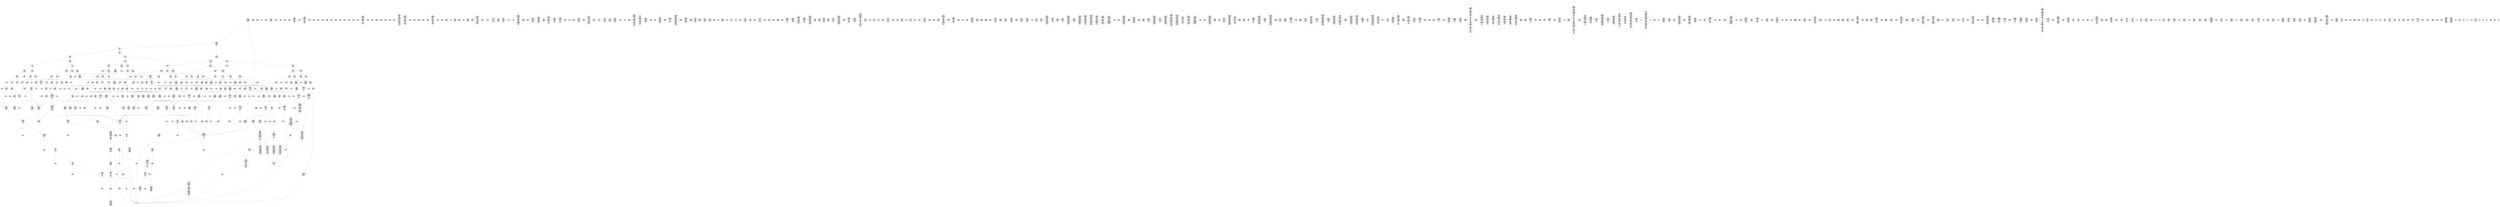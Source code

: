 /* Generated by GvGen v.1.0 (https://www.github.com/stricaud/gvgen) */

digraph G {
compound=true;
   node1 [label="[anywhere]"];
   node2 [label="# 0x0
PUSHX Data
PUSHX Data
MSTORE
PUSHX LogicData
CALLDATASIZE
LT
PUSHX Data
JUMPI
"];
   node3 [label="# 0xd
PUSHX Data
CALLDATALOAD
PUSHX BitData
SHR
PUSHX LogicData
GT
PUSHX Data
JUMPI
"];
   node4 [label="# 0x1e
PUSHX LogicData
GT
PUSHX Data
JUMPI
"];
   node5 [label="# 0x29
PUSHX LogicData
GT
PUSHX Data
JUMPI
"];
   node6 [label="# 0x34
PUSHX LogicData
GT
PUSHX Data
JUMPI
"];
   node7 [label="# 0x3f
PUSHX LogicData
EQ
PUSHX Data
JUMPI
"];
   node8 [label="# 0x4a
PUSHX LogicData
EQ
PUSHX Data
JUMPI
"];
   node9 [label="# 0x55
PUSHX LogicData
EQ
PUSHX Data
JUMPI
"];
   node10 [label="# 0x60
PUSHX LogicData
EQ
PUSHX Data
JUMPI
"];
   node11 [label="# 0x6b
PUSHX Data
REVERT
"];
   node12 [label="# 0x6f
JUMPDEST
PUSHX LogicData
EQ
PUSHX Data
JUMPI
"];
   node13 [label="# 0x7b
PUSHX LogicData
EQ
PUSHX Data
JUMPI
"];
   node14 [label="# 0x86
PUSHX LogicData
EQ
PUSHX Data
JUMPI
"];
   node15 [label="# 0x91
PUSHX Data
REVERT
"];
   node16 [label="# 0x95
JUMPDEST
PUSHX LogicData
GT
PUSHX Data
JUMPI
"];
   node17 [label="# 0xa1
PUSHX LogicData
EQ
PUSHX Data
JUMPI
"];
   node18 [label="# 0xac
PUSHX LogicData
EQ
PUSHX Data
JUMPI
"];
   node19 [label="# 0xb7
PUSHX LogicData
EQ
PUSHX Data
JUMPI
"];
   node20 [label="# 0xc2
PUSHX LogicData
EQ
PUSHX Data
JUMPI
"];
   node21 [label="# 0xcd
PUSHX Data
REVERT
"];
   node22 [label="# 0xd1
JUMPDEST
PUSHX LogicData
EQ
PUSHX Data
JUMPI
"];
   node23 [label="# 0xdd
PUSHX LogicData
EQ
PUSHX Data
JUMPI
"];
   node24 [label="# 0xe8
PUSHX LogicData
EQ
PUSHX Data
JUMPI
"];
   node25 [label="# 0xf3
PUSHX Data
REVERT
"];
   node26 [label="# 0xf7
JUMPDEST
PUSHX LogicData
GT
PUSHX Data
JUMPI
"];
   node27 [label="# 0x103
PUSHX LogicData
GT
PUSHX Data
JUMPI
"];
   node28 [label="# 0x10e
PUSHX LogicData
EQ
PUSHX Data
JUMPI
"];
   node29 [label="# 0x119
PUSHX LogicData
EQ
PUSHX Data
JUMPI
"];
   node30 [label="# 0x124
PUSHX LogicData
EQ
PUSHX Data
JUMPI
"];
   node31 [label="# 0x12f
PUSHX LogicData
EQ
PUSHX Data
JUMPI
"];
   node32 [label="# 0x13a
PUSHX Data
REVERT
"];
   node33 [label="# 0x13e
JUMPDEST
PUSHX LogicData
EQ
PUSHX Data
JUMPI
"];
   node34 [label="# 0x14a
PUSHX LogicData
EQ
PUSHX Data
JUMPI
"];
   node35 [label="# 0x155
PUSHX LogicData
EQ
PUSHX Data
JUMPI
"];
   node36 [label="# 0x160
PUSHX Data
REVERT
"];
   node37 [label="# 0x164
JUMPDEST
PUSHX LogicData
GT
PUSHX Data
JUMPI
"];
   node38 [label="# 0x170
PUSHX LogicData
EQ
PUSHX Data
JUMPI
"];
   node39 [label="# 0x17b
PUSHX LogicData
EQ
PUSHX Data
JUMPI
"];
   node40 [label="# 0x186
PUSHX LogicData
EQ
PUSHX Data
JUMPI
"];
   node41 [label="# 0x191
PUSHX LogicData
EQ
PUSHX Data
JUMPI
"];
   node42 [label="# 0x19c
PUSHX Data
REVERT
"];
   node43 [label="# 0x1a0
JUMPDEST
PUSHX LogicData
EQ
PUSHX Data
JUMPI
"];
   node44 [label="# 0x1ac
PUSHX LogicData
EQ
PUSHX Data
JUMPI
"];
   node45 [label="# 0x1b7
PUSHX LogicData
EQ
PUSHX Data
JUMPI
"];
   node46 [label="# 0x1c2
PUSHX Data
REVERT
"];
   node47 [label="# 0x1c6
JUMPDEST
PUSHX LogicData
GT
PUSHX Data
JUMPI
"];
   node48 [label="# 0x1d2
PUSHX LogicData
GT
PUSHX Data
JUMPI
"];
   node49 [label="# 0x1dd
PUSHX LogicData
GT
PUSHX Data
JUMPI
"];
   node50 [label="# 0x1e8
PUSHX LogicData
EQ
PUSHX Data
JUMPI
"];
   node51 [label="# 0x1f3
PUSHX LogicData
EQ
PUSHX Data
JUMPI
"];
   node52 [label="# 0x1fe
PUSHX LogicData
EQ
PUSHX Data
JUMPI
"];
   node53 [label="# 0x209
PUSHX LogicData
EQ
PUSHX Data
JUMPI
"];
   node54 [label="# 0x214
PUSHX Data
REVERT
"];
   node55 [label="# 0x218
JUMPDEST
PUSHX LogicData
EQ
PUSHX Data
JUMPI
"];
   node56 [label="# 0x224
PUSHX LogicData
EQ
PUSHX Data
JUMPI
"];
   node57 [label="# 0x22f
PUSHX LogicData
EQ
PUSHX Data
JUMPI
"];
   node58 [label="# 0x23a
PUSHX Data
REVERT
"];
   node59 [label="# 0x23e
JUMPDEST
PUSHX LogicData
GT
PUSHX Data
JUMPI
"];
   node60 [label="# 0x24a
PUSHX LogicData
EQ
PUSHX Data
JUMPI
"];
   node61 [label="# 0x255
PUSHX LogicData
EQ
PUSHX Data
JUMPI
"];
   node62 [label="# 0x260
PUSHX LogicData
EQ
PUSHX Data
JUMPI
"];
   node63 [label="# 0x26b
PUSHX LogicData
EQ
PUSHX Data
JUMPI
"];
   node64 [label="# 0x276
PUSHX Data
REVERT
"];
   node65 [label="# 0x27a
JUMPDEST
PUSHX LogicData
EQ
PUSHX Data
JUMPI
"];
   node66 [label="# 0x286
PUSHX LogicData
EQ
PUSHX Data
JUMPI
"];
   node67 [label="# 0x291
PUSHX LogicData
EQ
PUSHX Data
JUMPI
"];
   node68 [label="# 0x29c
PUSHX Data
REVERT
"];
   node69 [label="# 0x2a0
JUMPDEST
PUSHX LogicData
GT
PUSHX Data
JUMPI
"];
   node70 [label="# 0x2ac
PUSHX LogicData
GT
PUSHX Data
JUMPI
"];
   node71 [label="# 0x2b7
PUSHX LogicData
EQ
PUSHX Data
JUMPI
"];
   node72 [label="# 0x2c2
PUSHX LogicData
EQ
PUSHX Data
JUMPI
"];
   node73 [label="# 0x2cd
PUSHX LogicData
EQ
PUSHX Data
JUMPI
"];
   node74 [label="# 0x2d8
PUSHX LogicData
EQ
PUSHX Data
JUMPI
"];
   node75 [label="# 0x2e3
PUSHX Data
REVERT
"];
   node76 [label="# 0x2e7
JUMPDEST
PUSHX LogicData
EQ
PUSHX Data
JUMPI
"];
   node77 [label="# 0x2f3
PUSHX LogicData
EQ
PUSHX Data
JUMPI
"];
   node78 [label="# 0x2fe
PUSHX LogicData
EQ
PUSHX Data
JUMPI
"];
   node79 [label="# 0x309
PUSHX Data
REVERT
"];
   node80 [label="# 0x30d
JUMPDEST
PUSHX LogicData
GT
PUSHX Data
JUMPI
"];
   node81 [label="# 0x319
PUSHX LogicData
EQ
PUSHX Data
JUMPI
"];
   node82 [label="# 0x324
PUSHX LogicData
EQ
PUSHX Data
JUMPI
"];
   node83 [label="# 0x32f
PUSHX LogicData
EQ
PUSHX Data
JUMPI
"];
   node84 [label="# 0x33a
PUSHX Data
REVERT
"];
   node85 [label="# 0x33e
JUMPDEST
PUSHX LogicData
EQ
PUSHX Data
JUMPI
"];
   node86 [label="# 0x34a
PUSHX LogicData
EQ
PUSHX Data
JUMPI
"];
   node87 [label="# 0x355
PUSHX LogicData
EQ
PUSHX Data
JUMPI
"];
   node88 [label="# 0x360
JUMPDEST
PUSHX Data
REVERT
"];
   node89 [label="# 0x365
JUMPDEST
CALLVALUE
ISZERO
PUSHX Data
JUMPI
"];
   node90 [label="# 0x36d
PUSHX Data
REVERT
"];
   node91 [label="# 0x371
JUMPDEST
PUSHX Data
PUSHX Data
CALLDATASIZE
PUSHX Data
PUSHX Data
JUMP
"];
   node92 [label="# 0x380
JUMPDEST
PUSHX Data
JUMP
"];
   node93 [label="# 0x385
JUMPDEST
PUSHX MemData
MLOAD
ISZERO
ISZERO
MSTORE
PUSHX ArithData
ADD
"];
   node94 [label="# 0x391
JUMPDEST
PUSHX MemData
MLOAD
SUB
RETURN
"];
   node95 [label="# 0x39a
JUMPDEST
CALLVALUE
ISZERO
PUSHX Data
JUMPI
"];
   node96 [label="# 0x3a2
PUSHX Data
REVERT
"];
   node97 [label="# 0x3a6
JUMPDEST
PUSHX Data
PUSHX Data
CALLDATASIZE
PUSHX Data
PUSHX Data
JUMP
"];
   node98 [label="# 0x3b5
JUMPDEST
PUSHX Data
JUMP
"];
   node99 [label="# 0x3ba
JUMPDEST
STOP
"];
   node100 [label="# 0x3bc
JUMPDEST
CALLVALUE
ISZERO
PUSHX Data
JUMPI
"];
   node101 [label="# 0x3c4
PUSHX Data
REVERT
"];
   node102 [label="# 0x3c8
JUMPDEST
PUSHX Data
PUSHX Data
CALLDATASIZE
PUSHX Data
PUSHX Data
JUMP
"];
   node103 [label="# 0x3d7
JUMPDEST
PUSHX Data
JUMP
"];
   node104 [label="# 0x3dc
JUMPDEST
CALLVALUE
ISZERO
PUSHX Data
JUMPI
"];
   node105 [label="# 0x3e4
PUSHX Data
REVERT
"];
   node106 [label="# 0x3e8
JUMPDEST
PUSHX Data
PUSHX Data
JUMP
"];
   node107 [label="# 0x3f1
JUMPDEST
PUSHX MemData
MLOAD
PUSHX Data
PUSHX Data
JUMP
"];
   node108 [label="# 0x3fe
JUMPDEST
CALLVALUE
ISZERO
PUSHX Data
JUMPI
"];
   node109 [label="# 0x406
PUSHX Data
REVERT
"];
   node110 [label="# 0x40a
JUMPDEST
PUSHX Data
PUSHX Data
CALLDATASIZE
PUSHX Data
PUSHX Data
JUMP
"];
   node111 [label="# 0x419
JUMPDEST
PUSHX Data
JUMP
"];
   node112 [label="# 0x41e
JUMPDEST
PUSHX MemData
MLOAD
MSTORE
PUSHX ArithData
ADD
PUSHX Data
JUMP
"];
   node113 [label="# 0x42c
JUMPDEST
CALLVALUE
ISZERO
PUSHX Data
JUMPI
"];
   node114 [label="# 0x434
PUSHX Data
REVERT
"];
   node115 [label="# 0x438
JUMPDEST
PUSHX Data
PUSHX Data
CALLDATASIZE
PUSHX Data
PUSHX Data
JUMP
"];
   node116 [label="# 0x447
JUMPDEST
PUSHX Data
JUMP
"];
   node117 [label="# 0x44c
JUMPDEST
PUSHX MemData
MLOAD
PUSHX ArithData
PUSHX BitData
PUSHX BitData
SHL
SUB
AND
MSTORE
PUSHX ArithData
ADD
PUSHX Data
JUMP
"];
   node118 [label="# 0x464
JUMPDEST
CALLVALUE
ISZERO
PUSHX Data
JUMPI
"];
   node119 [label="# 0x46c
PUSHX Data
REVERT
"];
   node120 [label="# 0x470
JUMPDEST
PUSHX Data
PUSHX Data
CALLDATASIZE
PUSHX Data
PUSHX Data
JUMP
"];
   node121 [label="# 0x47f
JUMPDEST
PUSHX Data
JUMP
"];
   node122 [label="# 0x484
JUMPDEST
CALLVALUE
ISZERO
PUSHX Data
JUMPI
"];
   node123 [label="# 0x48c
PUSHX Data
REVERT
"];
   node124 [label="# 0x490
JUMPDEST
PUSHX Data
PUSHX Data
JUMP
"];
   node125 [label="# 0x499
JUMPDEST
CALLVALUE
ISZERO
PUSHX Data
JUMPI
"];
   node126 [label="# 0x4a1
PUSHX Data
REVERT
"];
   node127 [label="# 0x4a5
JUMPDEST
PUSHX Data
PUSHX Data
JUMP
"];
   node128 [label="# 0x4cd
JUMPDEST
CALLVALUE
ISZERO
PUSHX Data
JUMPI
"];
   node129 [label="# 0x4d5
PUSHX Data
REVERT
"];
   node130 [label="# 0x4d9
JUMPDEST
PUSHX StorData
SLOAD
PUSHX StorData
SLOAD
SUB
PUSHX Data
JUMP
"];
   node131 [label="# 0x4e6
JUMPDEST
PUSHX Data
PUSHX Data
JUMP
"];
   node132 [label="# 0x4ee
JUMPDEST
CALLVALUE
ISZERO
PUSHX Data
JUMPI
"];
   node133 [label="# 0x4f6
PUSHX Data
REVERT
"];
   node134 [label="# 0x4fa
JUMPDEST
PUSHX Data
PUSHX Data
CALLDATASIZE
PUSHX Data
PUSHX Data
JUMP
"];
   node135 [label="# 0x509
JUMPDEST
PUSHX Data
JUMP
"];
   node136 [label="# 0x50e
JUMPDEST
CALLVALUE
ISZERO
PUSHX Data
JUMPI
"];
   node137 [label="# 0x516
PUSHX Data
REVERT
"];
   node138 [label="# 0x51a
JUMPDEST
PUSHX Data
PUSHX Data
CALLDATASIZE
PUSHX Data
PUSHX Data
JUMP
"];
   node139 [label="# 0x529
JUMPDEST
PUSHX Data
MSTORE
PUSHX Data
PUSHX Data
MSTORE
PUSHX Data
SHA3
PUSHX ArithData
ADD
SLOAD
JUMP
"];
   node140 [label="# 0x53e
JUMPDEST
CALLVALUE
ISZERO
PUSHX Data
JUMPI
"];
   node141 [label="# 0x546
PUSHX Data
REVERT
"];
   node142 [label="# 0x54a
JUMPDEST
PUSHX Data
PUSHX Data
CALLDATASIZE
PUSHX Data
PUSHX Data
JUMP
"];
   node143 [label="# 0x559
JUMPDEST
PUSHX Data
JUMP
"];
   node144 [label="# 0x55e
JUMPDEST
PUSHX Data
MLOAD
PUSHX ArithData
PUSHX BitData
PUSHX BitData
SHL
SUB
AND
MSTORE
PUSHX ArithData
ADD
MSTORE
ADD
PUSHX Data
JUMP
"];
   node145 [label="# 0x57d
JUMPDEST
CALLVALUE
ISZERO
PUSHX Data
JUMPI
"];
   node146 [label="# 0x585
PUSHX Data
REVERT
"];
   node147 [label="# 0x589
JUMPDEST
PUSHX Data
PUSHX Data
CALLDATASIZE
PUSHX Data
PUSHX Data
JUMP
"];
   node148 [label="# 0x598
JUMPDEST
PUSHX Data
JUMP
"];
   node149 [label="# 0x59d
JUMPDEST
CALLVALUE
ISZERO
PUSHX Data
JUMPI
"];
   node150 [label="# 0x5a5
PUSHX Data
REVERT
"];
   node151 [label="# 0x5a9
JUMPDEST
PUSHX Data
PUSHX Data
JUMP
"];
   node152 [label="# 0x5b3
JUMPDEST
CALLVALUE
ISZERO
PUSHX Data
JUMPI
"];
   node153 [label="# 0x5bb
PUSHX Data
REVERT
"];
   node154 [label="# 0x5bf
JUMPDEST
PUSHX Data
PUSHX Data
CALLDATASIZE
PUSHX Data
PUSHX Data
JUMP
"];
   node155 [label="# 0x5ce
JUMPDEST
PUSHX Data
JUMP
"];
   node156 [label="# 0x5d3
JUMPDEST
CALLVALUE
ISZERO
PUSHX Data
JUMPI
"];
   node157 [label="# 0x5db
PUSHX Data
REVERT
"];
   node158 [label="# 0x5df
JUMPDEST
PUSHX Data
PUSHX Data
JUMP
"];
   node159 [label="# 0x5e8
JUMPDEST
CALLVALUE
ISZERO
PUSHX Data
JUMPI
"];
   node160 [label="# 0x5f0
PUSHX Data
REVERT
"];
   node161 [label="# 0x5f4
JUMPDEST
PUSHX Data
PUSHX Data
CALLDATASIZE
PUSHX Data
PUSHX Data
JUMP
"];
   node162 [label="# 0x603
JUMPDEST
PUSHX Data
JUMP
"];
   node163 [label="# 0x608
JUMPDEST
CALLVALUE
ISZERO
PUSHX Data
JUMPI
"];
   node164 [label="# 0x610
PUSHX Data
REVERT
"];
   node165 [label="# 0x614
JUMPDEST
PUSHX Data
PUSHX Data
CALLDATASIZE
PUSHX Data
PUSHX Data
JUMP
"];
   node166 [label="# 0x623
JUMPDEST
PUSHX Data
JUMP
"];
   node167 [label="# 0x628
JUMPDEST
CALLVALUE
ISZERO
PUSHX Data
JUMPI
"];
   node168 [label="# 0x630
PUSHX Data
REVERT
"];
   node169 [label="# 0x634
JUMPDEST
PUSHX Data
PUSHX Data
CALLDATASIZE
PUSHX Data
PUSHX Data
JUMP
"];
   node170 [label="# 0x643
JUMPDEST
PUSHX Data
JUMP
"];
   node171 [label="# 0x648
JUMPDEST
CALLVALUE
ISZERO
PUSHX Data
JUMPI
"];
   node172 [label="# 0x650
PUSHX Data
REVERT
"];
   node173 [label="# 0x654
JUMPDEST
PUSHX Data
PUSHX Data
CALLDATASIZE
PUSHX Data
PUSHX Data
JUMP
"];
   node174 [label="# 0x663
JUMPDEST
PUSHX Data
JUMP
"];
   node175 [label="# 0x668
JUMPDEST
CALLVALUE
ISZERO
PUSHX Data
JUMPI
"];
   node176 [label="# 0x670
PUSHX Data
REVERT
"];
   node177 [label="# 0x674
JUMPDEST
PUSHX Data
PUSHX Data
CALLDATASIZE
PUSHX Data
PUSHX Data
JUMP
"];
   node178 [label="# 0x683
JUMPDEST
PUSHX Data
JUMP
"];
   node179 [label="# 0x688
JUMPDEST
CALLVALUE
ISZERO
PUSHX Data
JUMPI
"];
   node180 [label="# 0x690
PUSHX Data
REVERT
"];
   node181 [label="# 0x694
JUMPDEST
PUSHX Data
PUSHX Data
JUMP
"];
   node182 [label="# 0x6bc
JUMPDEST
CALLVALUE
ISZERO
PUSHX Data
JUMPI
"];
   node183 [label="# 0x6c4
PUSHX Data
REVERT
"];
   node184 [label="# 0x6c8
JUMPDEST
PUSHX Data
PUSHX Data
CALLDATASIZE
PUSHX Data
PUSHX Data
JUMP
"];
   node185 [label="# 0x6d7
JUMPDEST
PUSHX Data
JUMP
"];
   node186 [label="# 0x6dc
JUMPDEST
CALLVALUE
ISZERO
PUSHX Data
JUMPI
"];
   node187 [label="# 0x6e4
PUSHX Data
REVERT
"];
   node188 [label="# 0x6e8
JUMPDEST
PUSHX Data
PUSHX Data
CALLDATASIZE
PUSHX Data
PUSHX Data
JUMP
"];
   node189 [label="# 0x6f7
JUMPDEST
PUSHX Data
JUMP
"];
   node190 [label="# 0x6fc
JUMPDEST
CALLVALUE
ISZERO
PUSHX Data
JUMPI
"];
   node191 [label="# 0x704
PUSHX Data
REVERT
"];
   node192 [label="# 0x708
JUMPDEST
PUSHX Data
PUSHX Data
JUMP
"];
   node193 [label="# 0x711
JUMPDEST
CALLVALUE
ISZERO
PUSHX Data
JUMPI
"];
   node194 [label="# 0x719
PUSHX Data
REVERT
"];
   node195 [label="# 0x71d
JUMPDEST
PUSHX Data
PUSHX Data
CALLDATASIZE
PUSHX Data
PUSHX Data
JUMP
"];
   node196 [label="# 0x72c
JUMPDEST
PUSHX Data
JUMP
"];
   node197 [label="# 0x731
JUMPDEST
CALLVALUE
ISZERO
PUSHX Data
JUMPI
"];
   node198 [label="# 0x739
PUSHX Data
REVERT
"];
   node199 [label="# 0x73d
JUMPDEST
PUSHX Data
PUSHX Data
CALLDATASIZE
PUSHX Data
PUSHX Data
JUMP
"];
   node200 [label="# 0x74c
JUMPDEST
PUSHX Data
JUMP
"];
   node201 [label="# 0x751
JUMPDEST
CALLVALUE
ISZERO
PUSHX Data
JUMPI
"];
   node202 [label="# 0x759
PUSHX Data
REVERT
"];
   node203 [label="# 0x75d
JUMPDEST
PUSHX StorData
SLOAD
PUSHX ArithData
PUSHX BitData
PUSHX BitData
SHL
SUB
AND
PUSHX Data
JUMP
"];
   node204 [label="# 0x76f
JUMPDEST
CALLVALUE
ISZERO
PUSHX Data
JUMPI
"];
   node205 [label="# 0x777
PUSHX Data
REVERT
"];
   node206 [label="# 0x77b
JUMPDEST
PUSHX Data
PUSHX Data
CALLDATASIZE
PUSHX Data
PUSHX Data
JUMP
"];
   node207 [label="# 0x78a
JUMPDEST
PUSHX Data
JUMP
"];
   node208 [label="# 0x78f
JUMPDEST
CALLVALUE
ISZERO
PUSHX Data
JUMPI
"];
   node209 [label="# 0x797
PUSHX Data
REVERT
"];
   node210 [label="# 0x79b
JUMPDEST
PUSHX Data
PUSHX Data
CALLDATASIZE
PUSHX Data
PUSHX Data
JUMP
"];
   node211 [label="# 0x7aa
JUMPDEST
PUSHX Data
MSTORE
PUSHX Data
PUSHX Data
MSTORE
PUSHX Data
SHA3
PUSHX ArithData
PUSHX BitData
PUSHX BitData
SHL
SUB
AND
MSTORE
MSTORE
SHA3
SLOAD
PUSHX BitData
AND
JUMP
"];
   node212 [label="# 0x7d5
JUMPDEST
CALLVALUE
ISZERO
PUSHX Data
JUMPI
"];
   node213 [label="# 0x7dd
PUSHX Data
REVERT
"];
   node214 [label="# 0x7e1
JUMPDEST
PUSHX StorData
SLOAD
PUSHX Data
PUSHX BitData
AND
JUMP
"];
   node215 [label="# 0x7ef
JUMPDEST
CALLVALUE
ISZERO
PUSHX Data
JUMPI
"];
   node216 [label="# 0x7f7
PUSHX Data
REVERT
"];
   node217 [label="# 0x7fb
JUMPDEST
PUSHX Data
PUSHX StorData
SLOAD
JUMP
"];
   node218 [label="# 0x805
JUMPDEST
CALLVALUE
ISZERO
PUSHX Data
JUMPI
"];
   node219 [label="# 0x80d
PUSHX Data
REVERT
"];
   node220 [label="# 0x811
JUMPDEST
PUSHX Data
PUSHX Data
JUMP
"];
   node221 [label="# 0x839
JUMPDEST
CALLVALUE
ISZERO
PUSHX Data
JUMPI
"];
   node222 [label="# 0x841
PUSHX Data
REVERT
"];
   node223 [label="# 0x845
JUMPDEST
PUSHX Data
PUSHX Data
JUMP
"];
   node224 [label="# 0x84e
JUMPDEST
CALLVALUE
ISZERO
PUSHX Data
JUMPI
"];
   node225 [label="# 0x856
PUSHX Data
REVERT
"];
   node226 [label="# 0x85a
JUMPDEST
PUSHX Data
PUSHX StorData
SLOAD
JUMP
"];
   node227 [label="# 0x864
JUMPDEST
CALLVALUE
ISZERO
PUSHX Data
JUMPI
"];
   node228 [label="# 0x86c
PUSHX Data
REVERT
"];
   node229 [label="# 0x870
JUMPDEST
PUSHX Data
PUSHX Data
JUMP
"];
   node230 [label="# 0x879
JUMPDEST
CALLVALUE
ISZERO
PUSHX Data
JUMPI
"];
   node231 [label="# 0x881
PUSHX Data
REVERT
"];
   node232 [label="# 0x885
JUMPDEST
PUSHX Data
PUSHX Data
CALLDATASIZE
PUSHX Data
PUSHX Data
JUMP
"];
   node233 [label="# 0x894
JUMPDEST
PUSHX Data
JUMP
"];
   node234 [label="# 0x899
JUMPDEST
CALLVALUE
ISZERO
PUSHX Data
JUMPI
"];
   node235 [label="# 0x8a1
PUSHX Data
REVERT
"];
   node236 [label="# 0x8a5
JUMPDEST
PUSHX Data
PUSHX Data
CALLDATASIZE
PUSHX Data
PUSHX Data
JUMP
"];
   node237 [label="# 0x8b4
JUMPDEST
PUSHX Data
JUMP
"];
   node238 [label="# 0x8b9
JUMPDEST
CALLVALUE
ISZERO
PUSHX Data
JUMPI
"];
   node239 [label="# 0x8c1
PUSHX Data
REVERT
"];
   node240 [label="# 0x8c5
JUMPDEST
PUSHX Data
PUSHX Data
CALLDATASIZE
PUSHX Data
PUSHX Data
JUMP
"];
   node241 [label="# 0x8d4
JUMPDEST
PUSHX Data
JUMP
"];
   node242 [label="# 0x8d9
JUMPDEST
CALLVALUE
ISZERO
PUSHX Data
JUMPI
"];
   node243 [label="# 0x8e1
PUSHX Data
REVERT
"];
   node244 [label="# 0x8e5
JUMPDEST
PUSHX Data
PUSHX Data
JUMP
"];
   node245 [label="# 0x8ee
JUMPDEST
CALLVALUE
ISZERO
PUSHX Data
JUMPI
"];
   node246 [label="# 0x8f6
PUSHX Data
REVERT
"];
   node247 [label="# 0x8fa
JUMPDEST
PUSHX Data
PUSHX Data
CALLDATASIZE
PUSHX Data
PUSHX Data
JUMP
"];
   node248 [label="# 0x909
JUMPDEST
PUSHX Data
JUMP
"];
   node249 [label="# 0x90e
JUMPDEST
CALLVALUE
ISZERO
PUSHX Data
JUMPI
"];
   node250 [label="# 0x916
PUSHX Data
REVERT
"];
   node251 [label="# 0x91a
JUMPDEST
PUSHX Data
PUSHX Data
CALLDATASIZE
PUSHX Data
PUSHX Data
JUMP
"];
   node252 [label="# 0x929
JUMPDEST
PUSHX Data
JUMP
"];
   node253 [label="# 0x92e
JUMPDEST
CALLVALUE
ISZERO
PUSHX Data
JUMPI
"];
   node254 [label="# 0x936
PUSHX Data
REVERT
"];
   node255 [label="# 0x93a
JUMPDEST
PUSHX Data
PUSHX Data
CALLDATASIZE
PUSHX Data
PUSHX Data
JUMP
"];
   node256 [label="# 0x949
JUMPDEST
PUSHX Data
JUMP
"];
   node257 [label="# 0x94e
JUMPDEST
CALLVALUE
ISZERO
PUSHX Data
JUMPI
"];
   node258 [label="# 0x956
PUSHX Data
REVERT
"];
   node259 [label="# 0x95a
JUMPDEST
PUSHX Data
PUSHX Data
CALLDATASIZE
PUSHX Data
PUSHX Data
JUMP
"];
   node260 [label="# 0x969
JUMPDEST
PUSHX Data
JUMP
"];
   node261 [label="# 0x96e
JUMPDEST
CALLVALUE
ISZERO
PUSHX Data
JUMPI
"];
   node262 [label="# 0x976
PUSHX Data
REVERT
"];
   node263 [label="# 0x97a
JUMPDEST
PUSHX Data
PUSHX Data
CALLDATASIZE
PUSHX Data
PUSHX Data
JUMP
"];
   node264 [label="# 0x989
JUMPDEST
PUSHX Data
PUSHX Data
MSTORE
PUSHX Data
MSTORE
PUSHX Data
SHA3
SLOAD
PUSHX ArithData
PUSHX BitData
PUSHX BitData
SHL
SUB
AND
PUSHX BitData
PUSHX BitData
SHL
DIV
PUSHX BitData
AND
PUSHX BitData
PUSHX BitData
SHL
DIV
PUSHX BitData
AND
JUMP
"];
   node265 [label="# 0x9be
JUMPDEST
PUSHX Data
MLOAD
PUSHX ArithData
PUSHX BitData
PUSHX BitData
SHL
SUB
AND
MSTORE
PUSHX BitData
AND
PUSHX ArithData
ADD
MSTORE
ISZERO
ISZERO
ADD
MSTORE
PUSHX ArithData
ADD
PUSHX Data
JUMP
"];
   node266 [label="# 0x9ea
JUMPDEST
CALLVALUE
ISZERO
PUSHX Data
JUMPI
"];
   node267 [label="# 0x9f2
PUSHX Data
REVERT
"];
   node268 [label="# 0x9f6
JUMPDEST
PUSHX Data
PUSHX Data
CALLDATASIZE
PUSHX Data
PUSHX Data
JUMP
"];
   node269 [label="# 0xa05
JUMPDEST
PUSHX Data
JUMP
"];
   node270 [label="# 0xa0a
JUMPDEST
CALLVALUE
ISZERO
PUSHX Data
JUMPI
"];
   node271 [label="# 0xa12
PUSHX Data
REVERT
"];
   node272 [label="# 0xa16
JUMPDEST
PUSHX Data
PUSHX Data
CALLDATASIZE
PUSHX Data
PUSHX Data
JUMP
"];
   node273 [label="# 0xa25
JUMPDEST
PUSHX Data
JUMP
"];
   node274 [label="# 0xa2a
JUMPDEST
CALLVALUE
ISZERO
PUSHX Data
JUMPI
"];
   node275 [label="# 0xa32
PUSHX Data
REVERT
"];
   node276 [label="# 0xa36
JUMPDEST
PUSHX Data
PUSHX Data
CALLDATASIZE
PUSHX Data
PUSHX Data
JUMP
"];
   node277 [label="# 0xa45
JUMPDEST
PUSHX Data
JUMP
"];
   node278 [label="# 0xa4a
JUMPDEST
CALLVALUE
ISZERO
PUSHX Data
JUMPI
"];
   node279 [label="# 0xa52
PUSHX Data
REVERT
"];
   node280 [label="# 0xa56
JUMPDEST
PUSHX Data
PUSHX Data
CALLDATASIZE
PUSHX Data
PUSHX Data
JUMP
"];
   node281 [label="# 0xa65
JUMPDEST
PUSHX Data
JUMP
"];
   node282 [label="# 0xa6a
JUMPDEST
CALLVALUE
ISZERO
PUSHX Data
JUMPI
"];
   node283 [label="# 0xa72
PUSHX Data
REVERT
"];
   node284 [label="# 0xa76
JUMPDEST
PUSHX Data
PUSHX Data
CALLDATASIZE
PUSHX Data
PUSHX Data
JUMP
"];
   node285 [label="# 0xa85
JUMPDEST
PUSHX Data
JUMP
"];
   node286 [label="# 0xa8a
JUMPDEST
CALLVALUE
ISZERO
PUSHX Data
JUMPI
"];
   node287 [label="# 0xa92
PUSHX Data
REVERT
"];
   node288 [label="# 0xa96
JUMPDEST
PUSHX Data
PUSHX Data
CALLDATASIZE
PUSHX Data
PUSHX Data
JUMP
"];
   node289 [label="# 0xaa5
JUMPDEST
PUSHX ArithData
PUSHX BitData
PUSHX BitData
SHL
SUB
AND
PUSHX Data
MSTORE
PUSHX Data
PUSHX Data
MSTORE
PUSHX Data
SHA3
AND
MSTORE
MSTORE
SHA3
SLOAD
PUSHX BitData
AND
JUMP
"];
   node290 [label="# 0xad3
JUMPDEST
CALLVALUE
ISZERO
PUSHX Data
JUMPI
"];
   node291 [label="# 0xadb
PUSHX Data
REVERT
"];
   node292 [label="# 0xadf
JUMPDEST
PUSHX Data
PUSHX Data
CALLDATASIZE
PUSHX Data
PUSHX Data
JUMP
"];
   node293 [label="# 0xaee
JUMPDEST
PUSHX Data
JUMP
"];
   node294 [label="# 0xaf3
JUMPDEST
CALLVALUE
ISZERO
PUSHX Data
JUMPI
"];
   node295 [label="# 0xafb
PUSHX Data
REVERT
"];
   node296 [label="# 0xaff
JUMPDEST
PUSHX Data
PUSHX Data
CALLDATASIZE
PUSHX Data
PUSHX Data
JUMP
"];
   node297 [label="# 0xb0e
JUMPDEST
PUSHX Data
JUMP
"];
   node298 [label="# 0xb13
JUMPDEST
PUSHX Data
PUSHX Data
PUSHX Data
JUMP
"];
   node299 [label="# 0xb1e
JUMPDEST
JUMP
"];
   node300 [label="# 0xb24
JUMPDEST
PUSHX Data
PUSHX Data
CALLER
PUSHX Data
JUMP
"];
   node301 [label="# 0xb4f
JUMPDEST
PUSHX Data
PUSHX Data
JUMP
"];
   node302 [label="# 0xb59
JUMPDEST
JUMP
"];
   node303 [label="# 0xb5e
JUMPDEST
PUSHX Data
PUSHX Data
CALLER
PUSHX Data
JUMP
"];
   node304 [label="# 0xb89
JUMPDEST
PUSHX Data
PUSHX Data
JUMP
"];
   node305 [label="# 0xb93
JUMPDEST
PUSHX Data
PUSHX StorData
SLOAD
PUSHX Data
PUSHX Data
JUMP
"];
   node306 [label="# 0xba2
JUMPDEST
PUSHX ArithData
ADD
PUSHX ArithData
DIV
MUL
PUSHX ArithData
ADD
PUSHX MemData
MLOAD
ADD
PUSHX Data
MSTORE
MSTORE
PUSHX ArithData
ADD
SLOAD
PUSHX Data
PUSHX Data
JUMP
"];
   node307 [label="# 0xbce
JUMPDEST
ISZERO
PUSHX Data
JUMPI
"];
   node308 [label="# 0xbd5
PUSHX LogicData
LT
PUSHX Data
JUMPI
"];
   node309 [label="# 0xbdd
PUSHX ArithData
SLOAD
DIV
MUL
MSTORE
PUSHX ArithData
ADD
PUSHX Data
JUMP
"];
   node310 [label="# 0xbf0
JUMPDEST
ADD
PUSHX Data
MSTORE
PUSHX Data
PUSHX Data
SHA3
"];
   node311 [label="# 0xbfe
JUMPDEST
SLOAD
MSTORE
PUSHX ArithData
ADD
PUSHX ArithData
ADD
GT
PUSHX Data
JUMPI
"];
   node312 [label="# 0xc12
SUB
PUSHX BitData
AND
ADD
"];
   node313 [label="# 0xc1b
JUMPDEST
JUMP
"];
   node314 [label="# 0xc25
JUMPDEST
PUSHX StorData
SLOAD
PUSHX ArithData
PUSHX BitData
PUSHX BitData
SHL
SUB
AND
PUSHX Data
MSTORE
PUSHX Data
PUSHX Data
MSTORE
PUSHX Data
SHA3
SLOAD
PUSHX Data
PUSHX ArithData
PUSHX BitData
PUSHX BitData
SHL
SUB
AND
PUSHX Data
JUMP
"];
   node315 [label="# 0xc55
JUMPDEST
PUSHX Data
PUSHX Data
PUSHX Data
JUMP
"];
   node316 [label="# 0xc60
JUMPDEST
PUSHX Data
JUMPI
"];
   node317 [label="# 0xc65
PUSHX MemData
MLOAD
PUSHX Data
MSTORE
PUSHX ArithData
ADD
PUSHX MemData
MLOAD
SUB
REVERT
"];
   node318 [label="# 0xc96
JUMPDEST
PUSHX Data
MSTORE
PUSHX Data
PUSHX Data
MSTORE
PUSHX Data
SHA3
SLOAD
PUSHX ArithData
PUSHX BitData
PUSHX BitData
SHL
SUB
AND
JUMP
"];
   node319 [label="# 0xcb2
JUMPDEST
PUSHX Data
PUSHX Data
PUSHX Data
JUMP
"];
   node320 [label="# 0xcbd
JUMPDEST
PUSHX ArithData
PUSHX BitData
PUSHX BitData
SHL
SUB
AND
PUSHX ArithData
PUSHX BitData
PUSHX BitData
SHL
SUB
AND
EQ
ISZERO
PUSHX Data
JUMPI
"];
   node321 [label="# 0xcda
PUSHX MemData
MLOAD
PUSHX Data
MSTORE
PUSHX ArithData
ADD
PUSHX MemData
MLOAD
SUB
REVERT
"];
   node322 [label="# 0xd0b
JUMPDEST
CALLER
PUSHX ArithData
PUSHX BitData
PUSHX BitData
SHL
SUB
AND
EQ
ISZERO
PUSHX Data
JUMPI
"];
   node323 [label="# 0xd1f
PUSHX Data
CALLER
PUSHX Data
JUMP
"];
   node324 [label="# 0xd29
JUMPDEST
ISZERO
"];
   node325 [label="# 0xd2b
JUMPDEST
ISZERO
PUSHX Data
JUMPI
"];
   node326 [label="# 0xd31
PUSHX MemData
MLOAD
PUSHX Data
MSTORE
PUSHX ArithData
ADD
PUSHX MemData
MLOAD
SUB
REVERT
"];
   node327 [label="# 0xd62
JUMPDEST
PUSHX Data
PUSHX Data
JUMP
"];
   node328 [label="# 0xd6d
JUMPDEST
PUSHX StorData
SLOAD
PUSHX Data
PUSHX Data
JUMP
"];
   node329 [label="# 0xd7a
JUMPDEST
PUSHX ArithData
ADD
PUSHX ArithData
DIV
MUL
PUSHX ArithData
ADD
PUSHX MemData
MLOAD
ADD
PUSHX Data
MSTORE
MSTORE
PUSHX ArithData
ADD
SLOAD
PUSHX Data
PUSHX Data
JUMP
"];
   node330 [label="# 0xda6
JUMPDEST
ISZERO
PUSHX Data
JUMPI
"];
   node331 [label="# 0xdad
PUSHX LogicData
LT
PUSHX Data
JUMPI
"];
   node332 [label="# 0xdb5
PUSHX ArithData
SLOAD
DIV
MUL
MSTORE
PUSHX ArithData
ADD
PUSHX Data
JUMP
"];
   node333 [label="# 0xdc8
JUMPDEST
ADD
PUSHX Data
MSTORE
PUSHX Data
PUSHX Data
SHA3
"];
   node334 [label="# 0xdd6
JUMPDEST
SLOAD
MSTORE
PUSHX ArithData
ADD
PUSHX ArithData
ADD
GT
PUSHX Data
JUMPI
"];
   node335 [label="# 0xdea
SUB
PUSHX BitData
AND
ADD
"];
   node336 [label="# 0xdf3
JUMPDEST
JUMP
"];
   node337 [label="# 0xdfb
JUMPDEST
PUSHX StorData
SLOAD
PUSHX BitData
AND
PUSHX Data
JUMPI
"];
   node338 [label="# 0xe06
PUSHX MemData
MLOAD
PUSHX BitData
PUSHX BitData
SHL
MSTORE
PUSHX Data
PUSHX ArithData
ADD
MSTORE
PUSHX Data
PUSHX ArithData
ADD
MSTORE
PUSHX Data
PUSHX ArithData
ADD
MSTORE
PUSHX ArithData
ADD
"];
   node339 [label="# 0xe49
JUMPDEST
PUSHX MemData
MLOAD
SUB
REVERT
"];
   node340 [label="# 0xe52
JUMPDEST
CALLER
PUSHX Data
MSTORE
PUSHX Data
PUSHX Data
MSTORE
PUSHX Data
SHA3
SLOAD
PUSHX StorData
SLOAD
PUSHX ArithData
PUSHX BitData
PUSHX BitData
SHL
SUB
AND
CALLVALUE
ADD
LT
ISZERO
PUSHX Data
JUMPI
"];
   node341 [label="# 0xe7c
PUSHX MemData
MLOAD
PUSHX BitData
PUSHX BitData
SHL
MSTORE
PUSHX Data
PUSHX ArithData
ADD
MSTORE
PUSHX Data
PUSHX ArithData
ADD
MSTORE
PUSHX Data
PUSHX ArithData
ADD
MSTORE
PUSHX ArithData
ADD
PUSHX Data
JUMP
"];
   node342 [label="# 0xec3
JUMPDEST
SLOAD
PUSHX BitData
AND
PUSHX ArithData
PUSHX BitData
PUSHX BitData
SHL
SUB
AND
OR
SSTORE
PUSHX Data
MLOAD
CALLER
MSTORE
CALLVALUE
PUSHX ArithData
ADD
MSTORE
ADD
MSTORE
SELFBALANCE
PUSHX ArithData
ADD
MSTORE
PUSHX Data
PUSHX ArithData
ADD
PUSHX MemData
MLOAD
SUB
LOGX
JUMP
"];
   node343 [label="# 0xf3e
JUMPDEST
PUSHX Data
PUSHX Data
JUMP
"];
   node344 [label="# 0xf49
JUMPDEST
PUSHX Data
MSTORE
PUSHX Data
PUSHX ArithData
MSTORE
PUSHX Data
SHA3
MLOAD
ADD
MSTORE
SLOAD
PUSHX ArithData
PUSHX BitData
PUSHX BitData
SHL
SUB
AND
MSTORE
PUSHX BitData
PUSHX BitData
SHL
DIV
PUSHX BitData
AND
ADD
MSTORE
PUSHX Data
JUMPI
"];
   node345 [label="# 0xf94
PUSHX Data
MLOAD
ADD
MSTORE
PUSHX StorData
SLOAD
PUSHX ArithData
PUSHX BitData
PUSHX BitData
SHL
SUB
AND
MSTORE
PUSHX BitData
PUSHX BitData
SHL
DIV
PUSHX BitData
AND
PUSHX ArithData
ADD
MSTORE
"];
   node346 [label="# 0xfc8
JUMPDEST
PUSHX ArithData
ADD
MLOAD
PUSHX Data
PUSHX Data
PUSHX Data
PUSHX BitData
AND
PUSHX Data
JUMP
"];
   node347 [label="# 0xfec
JUMPDEST
PUSHX Data
PUSHX Data
JUMP
"];
   node348 [label="# 0xff6
JUMPDEST
MLOAD
JUMP
"];
   node349 [label="# 0x1004
JUMPDEST
PUSHX Data
MSTORE
PUSHX Data
PUSHX Data
MSTORE
PUSHX Data
SHA3
PUSHX ArithData
ADD
SLOAD
PUSHX Data
CALLER
PUSHX Data
JUMP
"];
   node350 [label="# 0x1020
JUMPDEST
PUSHX Data
PUSHX Data
JUMP
"];
   node351 [label="# 0x102a
JUMPDEST
PUSHX ArithData
PUSHX BitData
PUSHX BitData
SHL
SUB
AND
CALLER
EQ
PUSHX Data
JUMPI
"];
   node352 [label="# 0x103b
PUSHX MemData
MLOAD
PUSHX BitData
PUSHX BitData
SHL
MSTORE
PUSHX Data
PUSHX ArithData
ADD
MSTORE
PUSHX Data
PUSHX ArithData
ADD
MSTORE
PUSHX Data
PUSHX ArithData
ADD
MSTORE
PUSHX Data
PUSHX ArithData
ADD
MSTORE
PUSHX ArithData
ADD
PUSHX Data
JUMP
"];
   node353 [label="# 0x10a8
JUMPDEST
PUSHX Data
PUSHX Data
JUMP
"];
   node354 [label="# 0x10b2
JUMPDEST
JUMP
"];
   node355 [label="# 0x10b6
JUMPDEST
PUSHX StorData
SLOAD
PUSHX ArithData
PUSHX BitData
PUSHX BitData
SHL
SUB
AND
CALLER
EQ
PUSHX Data
JUMPI
"];
   node356 [label="# 0x10c9
PUSHX MemData
MLOAD
PUSHX BitData
PUSHX BitData
SHL
MSTORE
PUSHX Data
PUSHX ArithData
ADD
MSTORE
PUSHX ArithData
ADD
MSTORE
PUSHX Data
PUSHX ArithData
ADD
MSTORE
PUSHX ArithData
ADD
PUSHX Data
JUMP
"];
   node357 [label="# 0x1110
JUMPDEST
PUSHX Data
PUSHX BitData
PUSHX ArithData
PUSHX BitData
PUSHX BitData
SHL
SUB
AND
SELFBALANCE
PUSHX MemData
MLOAD
PUSHX Data
PUSHX MemData
MLOAD
SUB
GAS
CALL
RETURNDATASIZE
PUSHX LogicData
EQ
PUSHX Data
JUMPI
"];
   node358 [label="# 0x115c
PUSHX MemData
MLOAD
PUSHX BitData
NOT
PUSHX ArithData
RETURNDATASIZE
ADD
AND
ADD
PUSHX Data
MSTORE
RETURNDATASIZE
MSTORE
RETURNDATASIZE
PUSHX Data
PUSHX ArithData
ADD
RETURNDATACOPY
PUSHX Data
JUMP
"];
   node359 [label="# 0x117d
JUMPDEST
PUSHX Data
"];
   node360 [label="# 0x1182
JUMPDEST
PUSHX Data
JUMPI
"];
   node361 [label="# 0x118c
PUSHX MemData
MLOAD
PUSHX BitData
PUSHX BitData
SHL
MSTORE
PUSHX Data
PUSHX ArithData
ADD
MSTORE
PUSHX Data
PUSHX ArithData
ADD
MSTORE
PUSHX Data
PUSHX ArithData
ADD
MSTORE
PUSHX ArithData
ADD
PUSHX Data
JUMP
"];
   node362 [label="# 0x11d3
JUMPDEST
JUMP
"];
   node363 [label="# 0x11d6
JUMPDEST
PUSHX Data
PUSHX MemData
MLOAD
PUSHX ArithData
ADD
PUSHX Data
MSTORE
PUSHX Data
MSTORE
PUSHX Data
JUMP
"];
   node364 [label="# 0x11f1
JUMPDEST
PUSHX Data
PUSHX Data
PUSHX Data
JUMP
"];
   node365 [label="# 0x11fc
JUMPDEST
PUSHX Data
MSTORE
PUSHX Data
PUSHX Data
MSTORE
PUSHX Data
SHA3
SSTORE
JUMP
"];
   node366 [label="# 0x120d
JUMPDEST
PUSHX Data
PUSHX Data
CALLER
PUSHX Data
JUMP
"];
   node367 [label="# 0x1238
JUMPDEST
MLOAD
PUSHX Data
PUSHX Data
PUSHX ArithData
ADD
PUSHX Data
JUMP
"];
   node368 [label="# 0x124b
JUMPDEST
PUSHX Data
PUSHX Data
CALLER
PUSHX Data
JUMP
"];
   node369 [label="# 0x1276
JUMPDEST
PUSHX Data
PUSHX Data
JUMP
"];
   node370 [label="# 0x1281
JUMPDEST
JUMP
"];
   node371 [label="# 0x1287
JUMPDEST
PUSHX Data
PUSHX Data
CALLER
PUSHX Data
JUMP
"];
   node372 [label="# 0x12b2
JUMPDEST
PUSHX Data
"];
   node373 [label="# 0x12b5
JUMPDEST
LT
ISZERO
PUSHX Data
JUMPI
"];
   node374 [label="# 0x12be
PUSHX Data
LT
PUSHX Data
JUMPI
"];
   node375 [label="# 0x12cb
PUSHX Data
PUSHX Data
JUMP
"];
   node376 [label="# 0x12d2
JUMPDEST
PUSHX ArithData
MUL
ADD
PUSHX ArithData
ADD
PUSHX Data
PUSHX Data
JUMP
"];
   node377 [label="# 0x12e7
JUMPDEST
PUSHX Data
LT
PUSHX Data
JUMPI
"];
   node378 [label="# 0x12f5
PUSHX Data
PUSHX Data
JUMP
"];
   node379 [label="# 0x12fc
JUMPDEST
PUSHX ArithData
MUL
ADD
PUSHX ArithData
ADD
PUSHX Data
PUSHX Data
JUMP
"];
   node380 [label="# 0x1311
JUMPDEST
PUSHX Data
JUMP
"];
   node381 [label="# 0x1316
JUMPDEST
PUSHX Data
PUSHX Data
JUMP
"];
   node382 [label="# 0x1320
JUMPDEST
PUSHX Data
JUMP
"];
   node383 [label="# 0x1328
JUMPDEST
PUSHX Data
PUSHX Data
PUSHX Data
JUMP
"];
   node384 [label="# 0x1333
JUMPDEST
MLOAD
JUMP
"];
   node385 [label="# 0x133a
JUMPDEST
PUSHX Data
PUSHX ArithData
PUSHX BitData
PUSHX BitData
SHL
SUB
AND
PUSHX Data
JUMPI
"];
   node386 [label="# 0x134b
PUSHX MemData
MLOAD
PUSHX Data
MSTORE
PUSHX ArithData
ADD
PUSHX MemData
MLOAD
SUB
REVERT
"];
   node387 [label="# 0x137c
JUMPDEST
PUSHX ArithData
PUSHX BitData
PUSHX BitData
SHL
SUB
AND
PUSHX Data
MSTORE
PUSHX Data
PUSHX Data
MSTORE
PUSHX Data
SHA3
SLOAD
PUSHX BitData
AND
JUMP
"];
   node388 [label="# 0x13a2
JUMPDEST
PUSHX StorData
SLOAD
PUSHX ArithData
PUSHX BitData
PUSHX BitData
SHL
SUB
AND
CALLER
EQ
PUSHX Data
JUMPI
"];
   node389 [label="# 0x13b5
PUSHX MemData
MLOAD
PUSHX BitData
PUSHX BitData
SHL
MSTORE
PUSHX Data
PUSHX ArithData
ADD
MSTORE
PUSHX ArithData
ADD
MSTORE
PUSHX Data
PUSHX ArithData
ADD
MSTORE
PUSHX ArithData
ADD
PUSHX Data
JUMP
"];
   node390 [label="# 0x13fc
JUMPDEST
PUSHX Data
PUSHX Data
PUSHX Data
JUMP
"];
   node391 [label="# 0x1406
JUMPDEST
JUMP
"];
   node392 [label="# 0x1408
JUMPDEST
PUSHX StorData
SLOAD
PUSHX ArithData
PUSHX BitData
PUSHX BitData
SHL
SUB
AND
CALLER
EQ
PUSHX Data
JUMPI
"];
   node393 [label="# 0x141b
PUSHX MemData
MLOAD
PUSHX BitData
PUSHX BitData
SHL
MSTORE
PUSHX Data
PUSHX ArithData
ADD
MSTORE
PUSHX ArithData
ADD
MSTORE
PUSHX Data
PUSHX ArithData
ADD
MSTORE
PUSHX ArithData
ADD
PUSHX Data
JUMP
"];
   node394 [label="# 0x1462
JUMPDEST
PUSHX Data
CALLER
PUSHX Data
JUMP
"];
   node395 [label="# 0x146c
JUMPDEST
PUSHX Data
PUSHX Data
CALLER
PUSHX Data
JUMP
"];
   node396 [label="# 0x1497
JUMPDEST
PUSHX Data
MSTORE
PUSHX Data
PUSHX Data
MSTORE
PUSHX Data
SHA3
SSTORE
JUMP
"];
   node397 [label="# 0x14a9
JUMPDEST
PUSHX Data
PUSHX Data
CALLER
PUSHX Data
JUMP
"];
   node398 [label="# 0x14d4
JUMPDEST
PUSHX StorData
SLOAD
PUSHX BitData
AND
ISZERO
PUSHX Data
JUMPI
"];
   node399 [label="# 0x14e0
PUSHX MemData
MLOAD
PUSHX BitData
PUSHX BitData
SHL
MSTORE
PUSHX Data
PUSHX ArithData
ADD
MSTORE
PUSHX Data
PUSHX ArithData
ADD
MSTORE
PUSHX Data
PUSHX ArithData
ADD
MSTORE
PUSHX ArithData
ADD
PUSHX Data
JUMP
"];
   node400 [label="# 0x1527
JUMPDEST
PUSHX Data
SSTORE
JUMP
"];
   node401 [label="# 0x152d
JUMPDEST
PUSHX Data
PUSHX StorData
SLOAD
PUSHX Data
PUSHX Data
JUMP
"];
   node402 [label="# 0x153c
JUMPDEST
PUSHX ArithData
PUSHX BitData
PUSHX BitData
SHL
SUB
AND
CALLER
EQ
ISZERO
PUSHX Data
JUMPI
"];
   node403 [label="# 0x154e
PUSHX MemData
MLOAD
PUSHX Data
MSTORE
PUSHX ArithData
ADD
PUSHX MemData
MLOAD
SUB
REVERT
"];
   node404 [label="# 0x157f
JUMPDEST
CALLER
PUSHX Data
MSTORE
PUSHX Data
PUSHX ArithData
MSTORE
PUSHX MemData
SHA3
PUSHX ArithData
PUSHX BitData
PUSHX BitData
SHL
SUB
AND
MSTORE
MSTORE
SHA3
SLOAD
PUSHX BitData
NOT
AND
ISZERO
ISZERO
OR
SSTORE
MLOAD
MSTORE
PUSHX Data
ADD
PUSHX MemData
MLOAD
SUB
LOGX
JUMP
"];
   node405 [label="# 0x15eb
JUMPDEST
PUSHX Data
PUSHX Data
CALLER
PUSHX Data
JUMP
"];
   node406 [label="# 0x1616
JUMPDEST
PUSHX Data
"];
   node407 [label="# 0x1619
JUMPDEST
LT
ISZERO
PUSHX Data
JUMPI
"];
   node408 [label="# 0x1622
PUSHX Data
LT
PUSHX Data
JUMPI
"];
   node409 [label="# 0x162f
PUSHX Data
PUSHX Data
JUMP
"];
   node410 [label="# 0x1636
JUMPDEST
PUSHX ArithData
MUL
ADD
PUSHX ArithData
ADD
PUSHX Data
PUSHX Data
JUMP
"];
   node411 [label="# 0x164b
JUMPDEST
PUSHX Data
PUSHX Data
JUMP
"];
   node412 [label="# 0x1655
JUMPDEST
PUSHX Data
JUMP
"];
   node413 [label="# 0x165d
JUMPDEST
PUSHX Data
PUSHX Data
CALLER
PUSHX Data
JUMP
"];
   node414 [label="# 0x1688
JUMPDEST
PUSHX Data
"];
   node415 [label="# 0x168b
JUMPDEST
LT
ISZERO
PUSHX Data
JUMPI
"];
   node416 [label="# 0x1694
PUSHX Data
LT
PUSHX Data
JUMPI
"];
   node417 [label="# 0x16a1
PUSHX Data
PUSHX Data
JUMP
"];
   node418 [label="# 0x16a8
JUMPDEST
PUSHX ArithData
MUL
ADD
PUSHX ArithData
ADD
PUSHX Data
PUSHX Data
JUMP
"];
   node419 [label="# 0x16bd
JUMPDEST
PUSHX Data
PUSHX Data
JUMP
"];
   node420 [label="# 0x16c7
JUMPDEST
PUSHX Data
JUMP
"];
   node421 [label="# 0x16cf
JUMPDEST
PUSHX Data
PUSHX Data
CALLER
PUSHX Data
JUMP
"];
   node422 [label="# 0x16fa
JUMPDEST
PUSHX Data
PUSHX Data
PUSHX Data
SSTORE
JUMP
"];
   node423 [label="# 0x1704
JUMPDEST
PUSHX StorData
SLOAD
PUSHX ArithData
PUSHX BitData
PUSHX BitData
SHL
SUB
AND
PUSHX Data
MSTORE
PUSHX Data
PUSHX Data
MSTORE
PUSHX Data
SHA3
SLOAD
PUSHX Data
PUSHX ArithData
PUSHX BitData
PUSHX BitData
SHL
SUB
AND
PUSHX Data
JUMP
"];
   node424 [label="# 0x1734
JUMPDEST
PUSHX Data
PUSHX Data
JUMP
"];
   node425 [label="# 0x173f
JUMPDEST
PUSHX ArithData
PUSHX BitData
PUSHX BitData
SHL
SUB
AND
EXTCODESIZE
ISZERO
ISZERO
ISZERO
PUSHX Data
JUMPI
"];
   node426 [label="# 0x1753
PUSHX Data
PUSHX Data
JUMP
"];
   node427 [label="# 0x175f
JUMPDEST
ISZERO
"];
   node428 [label="# 0x1761
JUMPDEST
ISZERO
PUSHX Data
JUMPI
"];
   node429 [label="# 0x1767
PUSHX MemData
MLOAD
PUSHX BitData
PUSHX BitData
SHL
MSTORE
PUSHX ArithData
ADD
PUSHX MemData
MLOAD
SUB
REVERT
"];
   node430 [label="# 0x177f
JUMPDEST
PUSHX Data
PUSHX Data
CALLER
PUSHX Data
JUMP
"];
   node431 [label="# 0x17aa
JUMPDEST
PUSHX Data
PUSHX Data
PUSHX Data
JUMP
"];
   node432 [label="# 0x17b7
JUMPDEST
PUSHX Data
PUSHX Data
PUSHX Data
JUMP
"];
   node433 [label="# 0x17c2
JUMPDEST
PUSHX Data
JUMPI
"];
   node434 [label="# 0x17c7
PUSHX MemData
MLOAD
PUSHX Data
MSTORE
PUSHX ArithData
ADD
PUSHX MemData
MLOAD
SUB
REVERT
"];
   node435 [label="# 0x17f8
JUMPDEST
PUSHX Data
PUSHX Data
PUSHX Data
JUMP
"];
   node436 [label="# 0x1802
JUMPDEST
MLOAD
PUSHX LogicData
EQ
ISZERO
PUSHX Data
JUMPI
"];
   node437 [label="# 0x180f
PUSHX MemData
MLOAD
PUSHX ArithData
ADD
PUSHX Data
MSTORE
PUSHX Data
MSTORE
PUSHX Data
JUMP
"];
   node438 [label="# 0x1823
JUMPDEST
PUSHX Data
PUSHX Data
JUMP
"];
   node439 [label="# 0x182d
JUMPDEST
PUSHX MemData
MLOAD
PUSHX ArithData
ADD
PUSHX Data
PUSHX Data
JUMP
"];
   node440 [label="# 0x183e
JUMPDEST
PUSHX MemData
MLOAD
PUSHX ArithData
SUB
SUB
MSTORE
PUSHX Data
MSTORE
"];
   node441 [label="# 0x184e
JUMPDEST
JUMP
"];
   node442 [label="# 0x1855
JUMPDEST
PUSHX Data
PUSHX Data
CALLER
PUSHX Data
JUMP
"];
   node443 [label="# 0x1880
JUMPDEST
PUSHX StorData
SLOAD
ISZERO
PUSHX Data
JUMPI
"];
   node444 [label="# 0x1889
PUSHX MemData
MLOAD
PUSHX BitData
PUSHX BitData
SHL
MSTORE
PUSHX Data
PUSHX ArithData
ADD
MSTORE
PUSHX Data
PUSHX ArithData
ADD
MSTORE
PUSHX Data
PUSHX ArithData
ADD
MSTORE
PUSHX ArithData
ADD
PUSHX Data
JUMP
"];
   node445 [label="# 0x18d0
JUMPDEST
PUSHX StorData
SLOAD
PUSHX BitData
NOT
AND
ISZERO
ISZERO
OR
SSTORE
JUMP
"];
   node446 [label="# 0x18e4
JUMPDEST
PUSHX Data
PUSHX Data
CALLER
PUSHX Data
JUMP
"];
   node447 [label="# 0x190f
JUMPDEST
PUSHX LogicData
PUSHX StorData
SLOAD
EQ
ISZERO
PUSHX Data
JUMPI
"];
   node448 [label="# 0x191b
PUSHX MemData
MLOAD
PUSHX BitData
PUSHX BitData
SHL
MSTORE
PUSHX Data
PUSHX ArithData
ADD
MSTORE
PUSHX Data
PUSHX ArithData
ADD
MSTORE
PUSHX Data
PUSHX ArithData
ADD
MSTORE
PUSHX ArithData
ADD
PUSHX Data
JUMP
"];
   node449 [label="# 0x1962
JUMPDEST
PUSHX Data
PUSHX Data
SSTORE
PUSHX StorData
SLOAD
PUSHX Data
JUMPI
"];
   node450 [label="# 0x1970
PUSHX MemData
MLOAD
PUSHX BitData
PUSHX BitData
SHL
MSTORE
PUSHX Data
PUSHX ArithData
ADD
MSTORE
PUSHX Data
PUSHX ArithData
ADD
MSTORE
PUSHX Data
PUSHX ArithData
ADD
MSTORE
PUSHX ArithData
ADD
PUSHX Data
JUMP
"];
   node451 [label="# 0x19b7
JUMPDEST
PUSHX ArithData
PUSHX BitData
PUSHX BitData
SHL
SUB
AND
PUSHX Data
MSTORE
PUSHX Data
PUSHX Data
MSTORE
PUSHX Data
SHA3
SLOAD
PUSHX BitData
PUSHX BitData
SHL
DIV
PUSHX BitData
AND
ISZERO
PUSHX Data
JUMPI
"];
   node452 [label="# 0x19e1
PUSHX MemData
MLOAD
PUSHX BitData
PUSHX BitData
SHL
MSTORE
PUSHX Data
PUSHX ArithData
ADD
MSTORE
PUSHX Data
PUSHX ArithData
ADD
MSTORE
PUSHX Data
PUSHX ArithData
ADD
MSTORE
PUSHX Data
PUSHX ArithData
ADD
MSTORE
PUSHX ArithData
ADD
PUSHX Data
JUMP
"];
   node453 [label="# 0x1a4e
JUMPDEST
SLOAD
PUSHX ArithData
PUSHX BitData
PUSHX BitData
SHL
SUB
AND
PUSHX BitData
PUSHX BitData
SHL
OR
SSTORE
PUSHX Data
PUSHX Data
PUSHX ArithData
PUSHX BitData
PUSHX BitData
SHL
SUB
AND
PUSHX Data
JUMP
"];
   node454 [label="# 0x1a78
JUMPDEST
PUSHX Data
PUSHX ArithData
PUSHX BitData
PUSHX BitData
SHL
SUB
AND
PUSHX MemData
MLOAD
PUSHX Data
PUSHX MemData
MLOAD
SUB
GAS
CALL
RETURNDATASIZE
PUSHX LogicData
EQ
PUSHX Data
JUMPI
"];
   node455 [label="# 0x1aa6
PUSHX MemData
MLOAD
PUSHX BitData
NOT
PUSHX ArithData
RETURNDATASIZE
ADD
AND
ADD
PUSHX Data
MSTORE
RETURNDATASIZE
MSTORE
RETURNDATASIZE
PUSHX Data
PUSHX ArithData
ADD
RETURNDATACOPY
PUSHX Data
JUMP
"];
   node456 [label="# 0x1ac7
JUMPDEST
PUSHX Data
"];
   node457 [label="# 0x1acc
JUMPDEST
PUSHX Data
JUMPI
"];
   node458 [label="# 0x1ad6
PUSHX MemData
MLOAD
PUSHX BitData
PUSHX BitData
SHL
MSTORE
PUSHX Data
PUSHX ArithData
ADD
MSTORE
PUSHX Data
PUSHX ArithData
ADD
MSTORE
PUSHX Data
PUSHX ArithData
ADD
MSTORE
PUSHX ArithData
ADD
PUSHX Data
JUMP
"];
   node459 [label="# 0x1b1d
JUMPDEST
PUSHX Data
PUSHX Data
SSTORE
JUMP
"];
   node460 [label="# 0x1b2a
JUMPDEST
PUSHX Data
MSTORE
PUSHX Data
PUSHX Data
MSTORE
PUSHX Data
SHA3
PUSHX ArithData
ADD
SLOAD
PUSHX Data
CALLER
PUSHX Data
JUMP
"];
   node461 [label="# 0x1b46
JUMPDEST
PUSHX Data
PUSHX Data
JUMP
"];
   node462 [label="# 0x1b50
JUMPDEST
PUSHX Data
PUSHX Data
CALLER
PUSHX Data
JUMP
"];
   node463 [label="# 0x1b7b
JUMPDEST
PUSHX LogicData
PUSHX StorData
SLOAD
EQ
ISZERO
PUSHX Data
JUMPI
"];
   node464 [label="# 0x1b87
PUSHX MemData
MLOAD
PUSHX BitData
PUSHX BitData
SHL
MSTORE
PUSHX Data
PUSHX ArithData
ADD
MSTORE
PUSHX Data
PUSHX ArithData
ADD
MSTORE
PUSHX Data
PUSHX ArithData
ADD
MSTORE
PUSHX ArithData
ADD
PUSHX Data
JUMP
"];
   node465 [label="# 0x1bce
JUMPDEST
PUSHX Data
PUSHX Data
SSTORE
PUSHX StorData
SLOAD
PUSHX Data
JUMPI
"];
   node466 [label="# 0x1bdc
PUSHX MemData
MLOAD
PUSHX BitData
PUSHX BitData
SHL
MSTORE
PUSHX Data
PUSHX ArithData
ADD
MSTORE
PUSHX Data
PUSHX ArithData
ADD
MSTORE
PUSHX Data
PUSHX ArithData
ADD
MSTORE
PUSHX ArithData
ADD
PUSHX Data
JUMP
"];
   node467 [label="# 0x1c23
JUMPDEST
PUSHX ArithData
PUSHX BitData
PUSHX BitData
SHL
SUB
AND
PUSHX Data
MSTORE
PUSHX Data
PUSHX Data
MSTORE
PUSHX Data
SHA3
SLOAD
PUSHX ArithData
PUSHX BitData
PUSHX BitData
SHL
SUB
AND
PUSHX BitData
PUSHX BitData
SHL
DIV
PUSHX BitData
AND
ISZERO
PUSHX Data
JUMPI
"];
   node468 [label="# 0x1c58
PUSHX MemData
MLOAD
PUSHX BitData
PUSHX BitData
SHL
MSTORE
PUSHX Data
PUSHX ArithData
ADD
MSTORE
PUSHX Data
PUSHX ArithData
ADD
MSTORE
PUSHX Data
PUSHX ArithData
ADD
MSTORE
PUSHX Data
PUSHX ArithData
ADD
MSTORE
PUSHX ArithData
ADD
PUSHX Data
JUMP
"];
   node469 [label="# 0x1cc5
JUMPDEST
SLOAD
PUSHX ArithData
PUSHX BitData
PUSHX BitData
SHL
SUB
AND
PUSHX BitData
PUSHX BitData
SHL
OR
SSTORE
PUSHX Data
PUSHX Data
PUSHX Data
JUMP
"];
   node470 [label="# 0x1ce4
JUMPDEST
PUSHX Data
PUSHX ArithData
PUSHX BitData
PUSHX BitData
SHL
SUB
AND
PUSHX MemData
MLOAD
PUSHX Data
PUSHX MemData
MLOAD
SUB
GAS
CALL
RETURNDATASIZE
PUSHX LogicData
EQ
PUSHX Data
JUMPI
"];
   node471 [label="# 0x1d12
PUSHX MemData
MLOAD
PUSHX BitData
NOT
PUSHX ArithData
RETURNDATASIZE
ADD
AND
ADD
PUSHX Data
MSTORE
RETURNDATASIZE
MSTORE
RETURNDATASIZE
PUSHX Data
PUSHX ArithData
ADD
RETURNDATACOPY
PUSHX Data
JUMP
"];
   node472 [label="# 0x1d33
JUMPDEST
PUSHX Data
"];
   node473 [label="# 0x1d38
JUMPDEST
PUSHX Data
JUMPI
"];
   node474 [label="# 0x1d42
PUSHX MemData
MLOAD
PUSHX BitData
PUSHX BitData
SHL
MSTORE
PUSHX Data
PUSHX ArithData
ADD
MSTORE
PUSHX Data
PUSHX ArithData
ADD
MSTORE
PUSHX Data
PUSHX ArithData
ADD
MSTORE
PUSHX ArithData
ADD
PUSHX Data
JUMP
"];
   node475 [label="# 0x1d89
JUMPDEST
PUSHX Data
PUSHX Data
PUSHX Data
JUMP
"];
   node476 [label="# 0x1d95
JUMPDEST
ISZERO
PUSHX Data
JUMPI
"];
   node477 [label="# 0x1d9e
SLOAD
PUSHX BitData
PUSHX BitData
SHL
DIV
PUSHX BitData
AND
ISZERO
PUSHX Data
JUMPI
"];
   node478 [label="# 0x1db2
PUSHX MemData
MLOAD
PUSHX BitData
PUSHX BitData
SHL
MSTORE
PUSHX Data
PUSHX ArithData
ADD
MSTORE
PUSHX ArithData
ADD
MSTORE
PUSHX Data
PUSHX ArithData
ADD
MSTORE
PUSHX Data
PUSHX ArithData
ADD
MSTORE
PUSHX ArithData
ADD
PUSHX Data
JUMP
"];
   node479 [label="# 0x1e1e
JUMPDEST
SLOAD
PUSHX BitData
PUSHX BitData
SHL
NOT
AND
PUSHX BitData
PUSHX BitData
SHL
PUSHX BitData
AND
MUL
OR
SSTORE
PUSHX Data
PUSHX Data
JUMP
"];
   node480 [label="# 0x1e44
JUMPDEST
PUSHX Data
PUSHX Data
SSTORE
JUMP
"];
   node481 [label="# 0x1e53
JUMPDEST
PUSHX Data
PUSHX Data
CALLER
PUSHX Data
JUMP
"];
   node482 [label="# 0x1e7e
JUMPDEST
PUSHX Data
SSTORE
JUMP
"];
   node483 [label="# 0x1e84
JUMPDEST
PUSHX StorData
SLOAD
PUSHX ArithData
PUSHX BitData
PUSHX BitData
SHL
SUB
AND
CALLER
EQ
PUSHX Data
JUMPI
"];
   node484 [label="# 0x1e97
PUSHX MemData
MLOAD
PUSHX BitData
PUSHX BitData
SHL
MSTORE
PUSHX Data
PUSHX ArithData
ADD
MSTORE
PUSHX ArithData
ADD
MSTORE
PUSHX Data
PUSHX ArithData
ADD
MSTORE
PUSHX ArithData
ADD
PUSHX Data
JUMP
"];
   node485 [label="# 0x1ede
JUMPDEST
PUSHX ArithData
PUSHX BitData
PUSHX BitData
SHL
SUB
AND
PUSHX Data
JUMPI
"];
   node486 [label="# 0x1eed
PUSHX MemData
MLOAD
PUSHX BitData
PUSHX BitData
SHL
MSTORE
PUSHX Data
PUSHX ArithData
ADD
MSTORE
PUSHX Data
PUSHX ArithData
ADD
MSTORE
PUSHX Data
PUSHX ArithData
ADD
MSTORE
PUSHX Data
PUSHX ArithData
ADD
MSTORE
PUSHX ArithData
ADD
PUSHX Data
JUMP
"];
   node487 [label="# 0x1f5a
JUMPDEST
PUSHX Data
PUSHX Data
JUMP
"];
   node488 [label="# 0x1f63
JUMPDEST
PUSHX Data
PUSHX Data
CALLER
PUSHX Data
JUMP
"];
   node489 [label="# 0x1f8e
JUMPDEST
MLOAD
PUSHX Data
PUSHX Data
PUSHX ArithData
ADD
PUSHX Data
JUMP
"];
   node490 [label="# 0x1fa1
JUMPDEST
PUSHX Data
PUSHX ArithData
PUSHX BitData
PUSHX BitData
SHL
SUB
NOT
AND
PUSHX LogicData
EQ
PUSHX Data
JUMPI
"];
   node491 [label="# 0x1fd6
PUSHX Data
PUSHX Data
JUMP
"];
   node492 [label="# 0x1fdf
JUMPDEST
PUSHX Data
MSTORE
PUSHX Data
PUSHX Data
MSTORE
PUSHX Data
SHA3
PUSHX ArithData
PUSHX BitData
PUSHX BitData
SHL
SUB
AND
MSTORE
MSTORE
SHA3
SLOAD
PUSHX BitData
AND
PUSHX Data
JUMPI
"];
   node493 [label="# 0x200a
PUSHX Data
PUSHX ArithData
PUSHX BitData
PUSHX BitData
SHL
SUB
AND
PUSHX Data
PUSHX Data
JUMP
"];
   node494 [label="# 0x201d
JUMPDEST
PUSHX Data
PUSHX Data
PUSHX Data
JUMP
"];
   node495 [label="# 0x2028
JUMPDEST
PUSHX MemData
MLOAD
PUSHX ArithData
ADD
PUSHX Data
PUSHX Data
JUMP
"];
   node496 [label="# 0x2039
JUMPDEST
PUSHX MemData
MLOAD
PUSHX BitData
NOT
SUB
ADD
MSTORE
MSTORE
PUSHX BitData
PUSHX BitData
SHL
MSTORE
PUSHX Data
PUSHX ArithData
ADD
PUSHX Data
JUMP
"];
   node497 [label="# 0x205f
JUMPDEST
PUSHX LogicData
PUSHX BitData
AND
GT
ISZERO
PUSHX Data
JUMPI
"];
   node498 [label="# 0x2078
PUSHX MemData
MLOAD
PUSHX BitData
PUSHX BitData
SHL
MSTORE
PUSHX Data
PUSHX ArithData
ADD
MSTORE
PUSHX Data
PUSHX ArithData
ADD
MSTORE
PUSHX Data
PUSHX ArithData
ADD
MSTORE
PUSHX BitData
PUSHX BitData
SHL
PUSHX ArithData
ADD
MSTORE
PUSHX ArithData
ADD
PUSHX Data
JUMP
"];
   node499 [label="# 0x20d2
JUMPDEST
PUSHX ArithData
PUSHX BitData
PUSHX BitData
SHL
SUB
AND
PUSHX Data
JUMPI
"];
   node500 [label="# 0x20e1
PUSHX MemData
MLOAD
PUSHX BitData
PUSHX BitData
SHL
MSTORE
PUSHX Data
PUSHX ArithData
ADD
MSTORE
PUSHX Data
PUSHX ArithData
ADD
MSTORE
PUSHX Data
PUSHX ArithData
ADD
MSTORE
PUSHX ArithData
ADD
PUSHX Data
JUMP
"];
   node501 [label="# 0x2128
JUMPDEST
PUSHX Data
MLOAD
ADD
MSTORE
PUSHX ArithData
PUSHX BitData
PUSHX BitData
SHL
SUB
AND
MSTORE
PUSHX BitData
AND
PUSHX ArithData
ADD
MSTORE
PUSHX BitData
PUSHX BitData
SHL
MUL
OR
PUSHX Data
SSTORE
JUMP
"];
   node502 [label="# 0x2166
JUMPDEST
PUSHX StorData
SLOAD
PUSHX Data
JUMPI
"];
   node503 [label="# 0x216f
PUSHX MemData
MLOAD
PUSHX BitData
PUSHX BitData
SHL
MSTORE
PUSHX Data
PUSHX ArithData
ADD
MSTORE
PUSHX Data
PUSHX ArithData
ADD
MSTORE
PUSHX Data
PUSHX ArithData
ADD
MSTORE
PUSHX ArithData
ADD
PUSHX Data
JUMP
"];
   node504 [label="# 0x21b6
JUMPDEST
PUSHX ArithData
PUSHX BitData
PUSHX BitData
SHL
SUB
AND
PUSHX Data
MSTORE
PUSHX Data
PUSHX Data
MSTORE
PUSHX Data
SHA3
SLOAD
PUSHX BitData
PUSHX BitData
SHL
DIV
PUSHX BitData
AND
PUSHX Data
PUSHX Data
JUMP
"];
   node505 [label="# 0x21e7
JUMPDEST
SLOAD
PUSHX Data
PUSHX ArithData
PUSHX BitData
PUSHX BitData
SHL
SUB
AND
PUSHX Data
JUMP
"];
   node506 [label="# 0x21ff
JUMPDEST
GT
ISZERO
PUSHX Data
JUMPI
"];
   node507 [label="# 0x2207
PUSHX MemData
MLOAD
PUSHX BitData
PUSHX BitData
SHL
MSTORE
PUSHX Data
PUSHX ArithData
ADD
MSTORE
PUSHX Data
PUSHX ArithData
ADD
MSTORE
PUSHX Data
PUSHX ArithData
ADD
MSTORE
PUSHX Data
PUSHX ArithData
ADD
MSTORE
PUSHX ArithData
ADD
PUSHX Data
JUMP
"];
   node508 [label="# 0x2274
JUMPDEST
SLOAD
PUSHX BitData
PUSHX BitData
SHL
NOT
AND
PUSHX BitData
PUSHX BitData
SHL
PUSHX BitData
AND
MUL
OR
SSTORE
PUSHX Data
PUSHX Data
JUMP
"];
   node509 [label="# 0x229a
JUMPDEST
JUMP
"];
   node510 [label="# 0x22a1
JUMPDEST
PUSHX StorData
SLOAD
LT
ISZERO
PUSHX Data
JUMPI
"];
   node511 [label="# 0x22ae
PUSHX Data
MSTORE
PUSHX Data
PUSHX Data
MSTORE
PUSHX Data
SHA3
SLOAD
PUSHX BitData
PUSHX BitData
SHL
DIV
PUSHX BitData
AND
ISZERO
JUMP
"];
   node512 [label="# 0x22cc
JUMPDEST
PUSHX Data
MSTORE
PUSHX Data
PUSHX Data
MSTORE
PUSHX MemData
SHA3
SLOAD
PUSHX BitData
NOT
AND
PUSHX ArithData
PUSHX BitData
PUSHX BitData
SHL
SUB
AND
OR
SSTORE
MLOAD
AND
PUSHX Data
LOGX
JUMP
"];
   node513 [label="# 0x2335
JUMPDEST
PUSHX Data
PUSHX Data
PUSHX Data
JUMP
"];
   node514 [label="# 0x2340
JUMPDEST
PUSHX ArithData
PUSHX BitData
PUSHX BitData
SHL
SUB
AND
PUSHX ArithData
ADD
MLOAD
PUSHX ArithData
PUSHX BitData
PUSHX BitData
SHL
SUB
AND
EQ
PUSHX Data
JUMPI
"];
   node515 [label="# 0x2360
PUSHX MemData
MLOAD
PUSHX Data
MSTORE
PUSHX ArithData
ADD
PUSHX MemData
MLOAD
SUB
REVERT
"];
   node516 [label="# 0x2391
JUMPDEST
PUSHX Data
CALLER
PUSHX ArithData
PUSHX BitData
PUSHX BitData
SHL
SUB
AND
EQ
PUSHX Data
JUMPI
"];
   node517 [label="# 0x23a5
PUSHX Data
CALLER
PUSHX Data
JUMP
"];
   node518 [label="# 0x23af
JUMPDEST
PUSHX Data
JUMPI
"];
   node519 [label="# 0x23b5
CALLER
PUSHX Data
PUSHX Data
JUMP
"];
   node520 [label="# 0x23bf
JUMPDEST
PUSHX ArithData
PUSHX BitData
PUSHX BitData
SHL
SUB
AND
EQ
"];
   node521 [label="# 0x23ca
JUMPDEST
PUSHX Data
JUMPI
"];
   node522 [label="# 0x23d2
PUSHX MemData
MLOAD
PUSHX BitData
PUSHX BitData
SHL
MSTORE
PUSHX ArithData
ADD
PUSHX MemData
MLOAD
SUB
REVERT
"];
   node523 [label="# 0x23ea
JUMPDEST
PUSHX ArithData
PUSHX BitData
PUSHX BitData
SHL
SUB
AND
PUSHX Data
JUMPI
"];
   node524 [label="# 0x23f9
PUSHX MemData
MLOAD
PUSHX Data
MSTORE
PUSHX ArithData
ADD
PUSHX MemData
MLOAD
SUB
REVERT
"];
   node525 [label="# 0x242a
JUMPDEST
PUSHX Data
PUSHX Data
PUSHX Data
JUMP
"];
   node526 [label="# 0x2436
JUMPDEST
PUSHX ArithData
PUSHX BitData
PUSHX BitData
SHL
SUB
AND
PUSHX Data
MSTORE
PUSHX Data
PUSHX Data
MSTORE
PUSHX Data
SHA3
SLOAD
PUSHX BitData
NOT
AND
PUSHX BitData
AND
PUSHX BitData
NOT
ADD
AND
OR
SSTORE
AND
MSTORE
SHA3
SLOAD
AND
AND
PUSHX ArithData
ADD
AND
OR
SSTORE
MSTORE
PUSHX Data
MSTORE
SHA3
SLOAD
PUSHX ArithData
PUSHX BitData
PUSHX BitData
SHL
SUB
NOT
AND
OR
PUSHX BitData
PUSHX BitData
SHL
TIMESTAMP
AND
MUL
OR
SSTORE
ADD
MSTORE
SHA3
SLOAD
AND
PUSHX Data
JUMPI
"];
   node527 [label="# 0x24d2
PUSHX StorData
SLOAD
EQ
PUSHX Data
JUMPI
"];
   node528 [label="# 0x24db
SLOAD
PUSHX ArithData
ADD
MLOAD
PUSHX BitData
AND
PUSHX BitData
PUSHX BitData
SHL
MUL
PUSHX ArithData
PUSHX BitData
PUSHX BitData
SHL
SUB
NOT
AND
PUSHX ArithData
PUSHX BitData
PUSHX BitData
SHL
SUB
AND
OR
OR
SSTORE
"];
   node529 [label="# 0x250c
JUMPDEST
PUSHX ArithData
PUSHX BitData
PUSHX BitData
SHL
SUB
AND
PUSHX ArithData
PUSHX BitData
PUSHX BitData
SHL
SUB
AND
PUSHX Data
PUSHX MemData
MLOAD
PUSHX MemData
MLOAD
SUB
LOGX
PUSHX Data
JUMP
"];
   node530 [label="# 0x2555
JUMPDEST
PUSHX Data
MSTORE
PUSHX Data
PUSHX Data
MSTORE
PUSHX Data
SHA3
PUSHX ArithData
PUSHX BitData
PUSHX BitData
SHL
SUB
AND
MSTORE
MSTORE
SHA3
SLOAD
PUSHX BitData
AND
PUSHX Data
JUMPI
"];
   node531 [label="# 0x2580
PUSHX Data
MSTORE
PUSHX Data
PUSHX Data
MSTORE
PUSHX Data
SHA3
PUSHX ArithData
PUSHX BitData
PUSHX BitData
SHL
SUB
AND
MSTORE
MSTORE
SHA3
SLOAD
PUSHX BitData
NOT
AND
PUSHX BitData
OR
SSTORE
PUSHX Data
CALLER
JUMP
"];
   node532 [label="# 0x25b3
JUMPDEST
PUSHX ArithData
PUSHX BitData
PUSHX BitData
SHL
SUB
AND
PUSHX ArithData
PUSHX BitData
PUSHX BitData
SHL
SUB
AND
PUSHX Data
PUSHX MemData
MLOAD
PUSHX MemData
MLOAD
SUB
LOGX
JUMP
"];
   node533 [label="# 0x25f7
JUMPDEST
PUSHX Data
MSTORE
PUSHX Data
PUSHX Data
MSTORE
PUSHX Data
SHA3
PUSHX ArithData
PUSHX BitData
PUSHX BitData
SHL
SUB
AND
MSTORE
MSTORE
SHA3
SLOAD
PUSHX BitData
AND
ISZERO
PUSHX Data
JUMPI
"];
   node534 [label="# 0x2623
PUSHX Data
MSTORE
PUSHX Data
PUSHX Data
MSTORE
PUSHX MemData
SHA3
PUSHX ArithData
PUSHX BitData
PUSHX BitData
SHL
SUB
AND
MSTORE
MSTORE
SHA3
SLOAD
PUSHX BitData
NOT
AND
SSTORE
MLOAD
CALLER
PUSHX Data
LOGX
JUMP
"];
   node535 [label="# 0x267a
JUMPDEST
PUSHX Data
PUSHX Data
PUSHX Data
JUMP
"];
   node536 [label="# 0x2685
JUMPDEST
MLOAD
ISZERO
PUSHX Data
JUMPI
"];
   node537 [label="# 0x2691
PUSHX Data
CALLER
PUSHX ArithData
PUSHX BitData
PUSHX BitData
SHL
SUB
AND
EQ
PUSHX Data
JUMPI
"];
   node538 [label="# 0x26a4
PUSHX Data
CALLER
PUSHX Data
JUMP
"];
   node539 [label="# 0x26ae
JUMPDEST
PUSHX Data
JUMPI
"];
   node540 [label="# 0x26b4
CALLER
PUSHX Data
PUSHX Data
JUMP
"];
   node541 [label="# 0x26be
JUMPDEST
PUSHX ArithData
PUSHX BitData
PUSHX BitData
SHL
SUB
AND
EQ
"];
   node542 [label="# 0x26c9
JUMPDEST
PUSHX Data
JUMPI
"];
   node543 [label="# 0x26d1
PUSHX MemData
MLOAD
PUSHX BitData
PUSHX BitData
SHL
MSTORE
PUSHX ArithData
ADD
PUSHX MemData
MLOAD
SUB
REVERT
"];
   node544 [label="# 0x26e9
JUMPDEST
"];
   node545 [label="# 0x26eb
JUMPDEST
PUSHX Data
PUSHX Data
PUSHX Data
JUMP
"];
   node546 [label="# 0x26f7
JUMPDEST
PUSHX ArithData
PUSHX BitData
PUSHX BitData
SHL
SUB
AND
PUSHX Data
MSTORE
PUSHX Data
PUSHX Data
MSTORE
PUSHX Data
SHA3
SLOAD
PUSHX ArithData
PUSHX BitData
NOT
PUSHX BitData
AND
ADD
AND
PUSHX BitData
NOT
AND
OR
DIV
AND
PUSHX ArithData
ADD
AND
MUL
PUSHX BitData
AND
OR
OR
SSTORE
MSTORE
PUSHX Data
MSTORE
SHA3
SLOAD
PUSHX BitData
TIMESTAMP
AND
PUSHX BitData
PUSHX BitData
SHL
MUL
PUSHX ArithData
PUSHX BitData
PUSHX BitData
SHL
SUB
NOT
AND
OR
OR
AND
PUSHX BitData
PUSHX BitData
SHL
OR
SSTORE
ADD
MSTORE
SHA3
SLOAD
AND
PUSHX Data
JUMPI
"];
   node547 [label="# 0x27ec
PUSHX StorData
SLOAD
EQ
PUSHX Data
JUMPI
"];
   node548 [label="# 0x27f5
SLOAD
PUSHX ArithData
ADD
MLOAD
PUSHX BitData
AND
PUSHX BitData
PUSHX BitData
SHL
MUL
PUSHX ArithData
PUSHX BitData
PUSHX BitData
SHL
SUB
NOT
AND
PUSHX ArithData
PUSHX BitData
PUSHX BitData
SHL
SUB
AND
OR
OR
SSTORE
"];
   node549 [label="# 0x2826
JUMPDEST
PUSHX MemData
MLOAD
PUSHX Data
PUSHX ArithData
PUSHX BitData
PUSHX BitData
SHL
SUB
AND
PUSHX Data
LOGX
PUSHX Data
SLOAD
ADD
SSTORE
JUMP
"];
   node550 [label="# 0x2870
JUMPDEST
PUSHX LogicData
PUSHX BitData
AND
GT
ISZERO
PUSHX Data
JUMPI
"];
   node551 [label="# 0x2889
PUSHX MemData
MLOAD
PUSHX BitData
PUSHX BitData
SHL
MSTORE
PUSHX Data
PUSHX ArithData
ADD
MSTORE
PUSHX Data
PUSHX ArithData
ADD
MSTORE
PUSHX Data
PUSHX ArithData
ADD
MSTORE
PUSHX BitData
PUSHX BitData
SHL
PUSHX ArithData
ADD
MSTORE
PUSHX ArithData
ADD
PUSHX Data
JUMP
"];
   node552 [label="# 0x28e3
JUMPDEST
PUSHX ArithData
PUSHX BitData
PUSHX BitData
SHL
SUB
AND
PUSHX Data
JUMPI
"];
   node553 [label="# 0x28f2
PUSHX MemData
MLOAD
PUSHX BitData
PUSHX BitData
SHL
MSTORE
PUSHX Data
PUSHX ArithData
ADD
MSTORE
PUSHX Data
PUSHX ArithData
ADD
MSTORE
PUSHX Data
PUSHX ArithData
ADD
MSTORE
PUSHX ArithData
ADD
PUSHX Data
JUMP
"];
   node554 [label="# 0x2939
JUMPDEST
PUSHX Data
MLOAD
ADD
MSTORE
PUSHX ArithData
PUSHX BitData
PUSHX BitData
SHL
SUB
AND
MSTORE
PUSHX BitData
AND
PUSHX ArithData
ADD
MSTORE
PUSHX Data
MSTORE
PUSHX Data
MSTORE
SHA3
MLOAD
MLOAD
AND
PUSHX BitData
PUSHX BitData
SHL
MUL
AND
OR
SSTORE
JUMP
"];
   node555 [label="# 0x2988
JUMPDEST
PUSHX Data
MLOAD
PUSHX ArithData
ADD
MSTORE
PUSHX Data
MSTORE
PUSHX ArithData
ADD
MSTORE
ADD
MSTORE
PUSHX StorData
SLOAD
LT
ISZERO
PUSHX Data
JUMPI
"];
   node556 [label="# 0x29b1
PUSHX Data
MSTORE
PUSHX Data
PUSHX ArithData
MSTORE
PUSHX Data
SHA3
MLOAD
PUSHX ArithData
ADD
MSTORE
SLOAD
PUSHX ArithData
PUSHX BitData
PUSHX BitData
SHL
SUB
AND
MSTORE
PUSHX BitData
PUSHX BitData
SHL
DIV
PUSHX BitData
AND
ADD
MSTORE
PUSHX BitData
PUSHX BitData
SHL
DIV
PUSHX BitData
AND
ISZERO
ISZERO
ADD
MSTORE
PUSHX Data
JUMPI
"];
   node557 [label="# 0x2a09
MLOAD
PUSHX ArithData
PUSHX BitData
PUSHX BitData
SHL
SUB
AND
ISZERO
PUSHX Data
JUMPI
"];
   node558 [label="# 0x2a19
JUMP
"];
   node559 [label="# 0x2a1f
JUMPDEST
PUSHX BitData
NOT
ADD
PUSHX Data
MSTORE
PUSHX Data
PUSHX ArithData
MSTORE
PUSHX Data
SHA3
MLOAD
PUSHX ArithData
ADD
MSTORE
SLOAD
PUSHX ArithData
PUSHX BitData
PUSHX BitData
SHL
SUB
AND
MSTORE
PUSHX BitData
PUSHX BitData
SHL
DIV
PUSHX BitData
AND
ADD
MSTORE
PUSHX BitData
PUSHX BitData
SHL
DIV
PUSHX BitData
AND
ISZERO
ISZERO
ADD
MSTORE
ISZERO
PUSHX Data
JUMPI
"];
   node560 [label="# 0x2a7e
JUMP
"];
   node561 [label="# 0x2a84
JUMPDEST
PUSHX Data
JUMP
"];
   node562 [label="# 0x2a89
JUMPDEST
"];
   node563 [label="# 0x2a8b
JUMPDEST
PUSHX MemData
MLOAD
PUSHX Data
MSTORE
PUSHX ArithData
ADD
PUSHX MemData
MLOAD
SUB
REVERT
"];
   node564 [label="# 0x2abd
JUMPDEST
PUSHX StorData
SLOAD
PUSHX ArithData
PUSHX BitData
PUSHX BitData
SHL
SUB
AND
PUSHX BitData
NOT
AND
OR
SSTORE
PUSHX MemData
MLOAD
AND
PUSHX Data
PUSHX Data
LOGX
JUMP
"];
   node565 [label="# 0x2b1c
JUMPDEST
PUSHX StorData
SLOAD
PUSHX Data
PUSHX Data
PUSHX Data
JUMP
"];
   node566 [label="# 0x2b2c
JUMPDEST
GT
ISZERO
PUSHX Data
JUMPI
"];
   node567 [label="# 0x2b33
PUSHX MemData
MLOAD
PUSHX BitData
PUSHX BitData
SHL
MSTORE
PUSHX Data
PUSHX ArithData
ADD
MSTORE
PUSHX Data
PUSHX ArithData
ADD
MSTORE
PUSHX Data
PUSHX ArithData
ADD
MSTORE
PUSHX ArithData
ADD
PUSHX Data
JUMP
"];
   node568 [label="# 0x2b7a
JUMPDEST
PUSHX Data
PUSHX Data
JUMP
"];
   node569 [label="# 0x2b84
JUMPDEST
PUSHX MemData
MLOAD
PUSHX BitData
PUSHX BitData
SHL
MSTORE
PUSHX Data
PUSHX ArithData
PUSHX BitData
PUSHX BitData
SHL
SUB
AND
PUSHX Data
PUSHX Data
CALLER
PUSHX ArithData
ADD
PUSHX Data
JUMP
"];
   node570 [label="# 0x2bb9
JUMPDEST
PUSHX Data
PUSHX MemData
MLOAD
SUB
PUSHX Data
EXTCODESIZE
ISZERO
ISZERO
PUSHX Data
JUMPI
"];
   node571 [label="# 0x2bcf
PUSHX Data
REVERT
"];
   node572 [label="# 0x2bd3
JUMPDEST
GAS
CALL
ISZERO
PUSHX Data
JUMPI
"];
   node573 [label="# 0x2be1
PUSHX MemData
MLOAD
PUSHX ArithData
RETURNDATASIZE
ADD
PUSHX BitData
NOT
AND
ADD
MSTORE
PUSHX Data
ADD
PUSHX Data
JUMP
"];
   node574 [label="# 0x2c00
JUMPDEST
PUSHX Data
"];
   node575 [label="# 0x2c03
JUMPDEST
PUSHX Data
JUMPI
"];
   node576 [label="# 0x2c08
RETURNDATASIZE
ISZERO
PUSHX Data
JUMPI
"];
   node577 [label="# 0x2c10
PUSHX MemData
MLOAD
PUSHX BitData
NOT
PUSHX ArithData
RETURNDATASIZE
ADD
AND
ADD
PUSHX Data
MSTORE
RETURNDATASIZE
MSTORE
RETURNDATASIZE
PUSHX Data
PUSHX ArithData
ADD
RETURNDATACOPY
PUSHX Data
JUMP
"];
   node578 [label="# 0x2c31
JUMPDEST
PUSHX Data
"];
   node579 [label="# 0x2c36
JUMPDEST
MLOAD
PUSHX Data
JUMPI
"];
   node580 [label="# 0x2c3e
PUSHX MemData
MLOAD
PUSHX BitData
PUSHX BitData
SHL
MSTORE
PUSHX ArithData
ADD
PUSHX MemData
MLOAD
SUB
REVERT
"];
   node581 [label="# 0x2c56
JUMPDEST
MLOAD
PUSHX ArithData
ADD
REVERT
"];
   node582 [label="# 0x2c5e
JUMPDEST
PUSHX ArithData
PUSHX BitData
PUSHX BitData
SHL
SUB
NOT
AND
PUSHX BitData
PUSHX BitData
SHL
EQ
"];
   node583 [label="# 0x2c74
JUMPDEST
JUMP
"];
   node584 [label="# 0x2c7c
JUMPDEST
PUSHX Data
PUSHX StorData
SLOAD
PUSHX Data
PUSHX Data
JUMP
"];
   node585 [label="# 0x2c8b
JUMPDEST
PUSHX Data
PUSHX Data
JUMPI
"];
   node586 [label="# 0x2c93
PUSHX Data
MLOAD
ADD
MSTORE
PUSHX Data
MSTORE
PUSHX BitData
PUSHX BitData
SHL
PUSHX ArithData
ADD
MSTORE
JUMP
"];
   node587 [label="# 0x2caf
JUMPDEST
PUSHX Data
"];
   node588 [label="# 0x2cb3
JUMPDEST
ISZERO
PUSHX Data
JUMPI
"];
   node589 [label="# 0x2cba
PUSHX Data
PUSHX Data
JUMP
"];
   node590 [label="# 0x2cc3
JUMPDEST
PUSHX Data
PUSHX Data
PUSHX Data
JUMP
"];
   node591 [label="# 0x2cd2
JUMPDEST
PUSHX Data
JUMP
"];
   node592 [label="# 0x2cd9
JUMPDEST
PUSHX Data
PUSHX LogicData
GT
ISZERO
PUSHX Data
JUMPI
"];
   node593 [label="# 0x2ced
PUSHX Data
PUSHX Data
JUMP
"];
   node594 [label="# 0x2cf4
JUMPDEST
PUSHX MemData
MLOAD
MSTORE
PUSHX ArithData
ADD
PUSHX BitData
NOT
AND
PUSHX ArithData
ADD
ADD
PUSHX Data
MSTORE
ISZERO
PUSHX Data
JUMPI
"];
   node595 [label="# 0x2d12
PUSHX ArithData
ADD
CALLDATASIZE
CALLDATACOPY
ADD
"];
   node596 [label="# 0x2d1e
JUMPDEST
"];
   node597 [label="# 0x2d22
JUMPDEST
ISZERO
PUSHX Data
JUMPI
"];
   node598 [label="# 0x2d29
PUSHX Data
PUSHX Data
PUSHX Data
JUMP
"];
   node599 [label="# 0x2d33
JUMPDEST
PUSHX Data
PUSHX Data
PUSHX Data
JUMP
"];
   node600 [label="# 0x2d40
JUMPDEST
PUSHX Data
PUSHX Data
PUSHX Data
JUMP
"];
   node601 [label="# 0x2d4b
JUMPDEST
PUSHX BitData
SHL
MLOAD
LT
PUSHX Data
JUMPI
"];
   node602 [label="# 0x2d59
PUSHX Data
PUSHX Data
JUMP
"];
   node603 [label="# 0x2d60
JUMPDEST
PUSHX ArithData
ADD
ADD
PUSHX ArithData
PUSHX BitData
PUSHX BitData
SHL
SUB
NOT
AND
PUSHX BitData
BYTE
MSTORE8
PUSHX Data
PUSHX Data
PUSHX Data
JUMP
"];
   node604 [label="# 0x2d82
JUMPDEST
PUSHX Data
JUMP
"];
   node605 [label="# 0x2d89
JUMPDEST
PUSHX Data
PUSHX Data
PUSHX Data
JUMP
"];
   node606 [label="# 0x2d95
JUMPDEST
PUSHX Data
PUSHX Data
PUSHX Data
JUMP
"];
   node607 [label="# 0x2da1
JUMPDEST
PUSHX Data
PUSHX ArithData
PUSHX BitData
PUSHX BitData
SHL
SUB
NOT
AND
PUSHX LogicData
EQ
PUSHX Data
JUMPI
"];
   node608 [label="# 0x2dd6
PUSHX Data
PUSHX Data
JUMP
"];
   node609 [label="# 0x2ddf
JUMPDEST
PUSHX Data
PUSHX Data
PUSHX Data
PUSHX Data
PUSHX Data
JUMP
"];
   node610 [label="# 0x2dee
JUMPDEST
PUSHX Data
PUSHX Data
PUSHX Data
JUMP
"];
   node611 [label="# 0x2df9
JUMPDEST
PUSHX LogicData
GT
ISZERO
PUSHX Data
JUMPI
"];
   node612 [label="# 0x2e0a
PUSHX Data
PUSHX Data
JUMP
"];
   node613 [label="# 0x2e11
JUMPDEST
PUSHX MemData
MLOAD
MSTORE
PUSHX ArithData
ADD
PUSHX BitData
NOT
AND
PUSHX ArithData
ADD
ADD
PUSHX Data
MSTORE
ISZERO
PUSHX Data
JUMPI
"];
   node614 [label="# 0x2e2f
PUSHX ArithData
ADD
CALLDATASIZE
CALLDATACOPY
ADD
"];
   node615 [label="# 0x2e3b
JUMPDEST
PUSHX BitData
PUSHX BitData
SHL
PUSHX LogicData
MLOAD
LT
PUSHX Data
JUMPI
"];
   node616 [label="# 0x2e4f
PUSHX Data
PUSHX Data
JUMP
"];
   node617 [label="# 0x2e56
JUMPDEST
PUSHX ArithData
ADD
ADD
PUSHX ArithData
PUSHX BitData
PUSHX BitData
SHL
SUB
NOT
AND
PUSHX BitData
BYTE
MSTORE8
PUSHX Data
PUSHX LogicData
MLOAD
LT
PUSHX Data
JUMPI
"];
   node618 [label="# 0x2e9a
PUSHX Data
PUSHX Data
JUMP
"];
   node619 [label="# 0x2ea1
JUMPDEST
PUSHX ArithData
ADD
ADD
PUSHX ArithData
PUSHX BitData
PUSHX BitData
SHL
SUB
NOT
AND
PUSHX BitData
BYTE
MSTORE8
PUSHX Data
PUSHX Data
PUSHX Data
PUSHX Data
JUMP
"];
   node620 [label="# 0x2ec5
JUMPDEST
PUSHX Data
PUSHX Data
PUSHX Data
JUMP
"];
   node621 [label="# 0x2ed0
JUMPDEST
"];
   node622 [label="# 0x2ed3
JUMPDEST
PUSHX LogicData
GT
ISZERO
PUSHX Data
JUMPI
"];
   node623 [label="# 0x2edd
PUSHX Data
PUSHX BitData
AND
PUSHX LogicData
LT
PUSHX Data
JUMPI
"];
   node624 [label="# 0x2f0a
PUSHX Data
PUSHX Data
JUMP
"];
   node625 [label="# 0x2f11
JUMPDEST
BYTE
PUSHX BitData
SHL
MLOAD
LT
PUSHX Data
JUMPI
"];
   node626 [label="# 0x2f20
PUSHX Data
PUSHX Data
JUMP
"];
   node627 [label="# 0x2f27
JUMPDEST
PUSHX ArithData
ADD
ADD
PUSHX ArithData
PUSHX BitData
PUSHX BitData
SHL
SUB
NOT
AND
PUSHX BitData
BYTE
MSTORE8
PUSHX BitData
SHR
PUSHX Data
PUSHX Data
JUMP
"];
   node628 [label="# 0x2f4e
JUMPDEST
PUSHX Data
JUMP
"];
   node629 [label="# 0x2f55
JUMPDEST
ISZERO
PUSHX Data
JUMPI
"];
   node630 [label="# 0x2f5d
PUSHX MemData
MLOAD
PUSHX BitData
PUSHX BitData
SHL
MSTORE
PUSHX Data
PUSHX ArithData
ADD
MSTORE
PUSHX ArithData
ADD
MSTORE
PUSHX Data
PUSHX ArithData
ADD
MSTORE
PUSHX ArithData
ADD
PUSHX Data
JUMP
"];
   node631 [label="# 0x2fa4
JUMPDEST
PUSHX Data
PUSHX MemData
MLOAD
PUSHX ArithData
ADD
PUSHX Data
MSTORE
PUSHX Data
MSTORE
PUSHX Data
JUMP
"];
   node632 [label="# 0x2fbe
JUMPDEST
PUSHX Data
PUSHX ArithData
PUSHX BitData
PUSHX BitData
SHL
SUB
NOT
AND
PUSHX LogicData
EQ
PUSHX Data
JUMPI
"];
   node633 [label="# 0x2ff3
PUSHX ArithData
PUSHX BitData
PUSHX BitData
SHL
SUB
NOT
AND
PUSHX LogicData
EQ
"];
   node634 [label="# 0x3021
JUMPDEST
PUSHX Data
JUMPI
"];
   node635 [label="# 0x3027
PUSHX LogicData
PUSHX ArithData
PUSHX BitData
PUSHX BitData
SHL
SUB
NOT
AND
EQ
PUSHX Data
JUMP
"];
   node636 [label="# 0x3059
JUMPDEST
PUSHX Data
PUSHX Data
PUSHX StorData
SLOAD
PUSHX ArithData
PUSHX BitData
PUSHX BitData
SHL
SUB
AND
PUSHX Data
JUMPI
"];
   node637 [label="# 0x3073
PUSHX MemData
MLOAD
PUSHX Data
MSTORE
PUSHX ArithData
ADD
PUSHX MemData
MLOAD
SUB
REVERT
"];
   node638 [label="# 0x30a4
JUMPDEST
PUSHX Data
JUMPI
"];
   node639 [label="# 0x30aa
PUSHX MemData
MLOAD
PUSHX Data
MSTORE
PUSHX ArithData
ADD
PUSHX MemData
MLOAD
SUB
REVERT
"];
   node640 [label="# 0x30db
JUMPDEST
PUSHX ArithData
PUSHX BitData
PUSHX BitData
SHL
SUB
AND
PUSHX Data
MSTORE
PUSHX Data
PUSHX Data
MSTORE
PUSHX Data
SHA3
SLOAD
PUSHX BitData
AND
PUSHX BitData
AND
ADD
AND
OR
PUSHX ArithData
PUSHX BitData
NOT
AND
OR
DIV
AND
ADD
AND
MUL
OR
SSTORE
MSTORE
PUSHX Data
MSTORE
SHA3
SLOAD
PUSHX ArithData
PUSHX BitData
PUSHX BitData
SHL
SUB
NOT
AND
OR
PUSHX BitData
PUSHX BitData
SHL
TIMESTAMP
AND
MUL
OR
SSTORE
ADD
ISZERO
PUSHX Data
JUMPI
"];
   node641 [label="# 0x318e
PUSHX ArithData
PUSHX BitData
PUSHX BitData
SHL
SUB
AND
EXTCODESIZE
ISZERO
ISZERO
"];
   node642 [label="# 0x319c
JUMPDEST
ISZERO
PUSHX Data
JUMPI
"];
   node643 [label="# 0x31a2
JUMPDEST
PUSHX MemData
MLOAD
PUSHX ArithData
PUSHX BitData
PUSHX BitData
SHL
SUB
AND
PUSHX Data
PUSHX Data
LOGX
PUSHX Data
PUSHX Data
PUSHX ArithData
ADD
PUSHX Data
JUMP
"];
   node644 [label="# 0x31ed
JUMPDEST
PUSHX Data
JUMPI
"];
   node645 [label="# 0x31f2
PUSHX MemData
MLOAD
PUSHX BitData
PUSHX BitData
SHL
MSTORE
PUSHX ArithData
ADD
PUSHX MemData
MLOAD
SUB
REVERT
"];
   node646 [label="# 0x320a
JUMPDEST
EQ
ISZERO
PUSHX Data
JUMPI
"];
   node647 [label="# 0x3213
PUSHX StorData
SLOAD
EQ
PUSHX Data
JUMPI
"];
   node648 [label="# 0x321c
PUSHX Data
REVERT
"];
   node649 [label="# 0x3220
JUMPDEST
PUSHX Data
JUMP
"];
   node650 [label="# 0x3225
JUMPDEST
"];
   node651 [label="# 0x3226
JUMPDEST
PUSHX MemData
MLOAD
PUSHX ArithData
ADD
PUSHX ArithData
PUSHX BitData
PUSHX BitData
SHL
SUB
AND
PUSHX Data
PUSHX Data
LOGX
EQ
ISZERO
PUSHX Data
JUMPI
"];
   node652 [label="# 0x326b
JUMPDEST
PUSHX Data
SSTORE
PUSHX Data
JUMP
"];
   node653 [label="# 0x3274
JUMPDEST
SLOAD
PUSHX Data
PUSHX Data
JUMP
"];
   node654 [label="# 0x3280
JUMPDEST
PUSHX Data
MSTORE
PUSHX Data
PUSHX Data
SHA3
PUSHX ArithData
ADD
PUSHX Data
DIV
ADD
PUSHX Data
JUMPI
"];
   node655 [label="# 0x329a
PUSHX Data
SSTORE
PUSHX Data
JUMP
"];
   node656 [label="# 0x32a2
JUMPDEST
PUSHX LogicData
LT
PUSHX Data
JUMPI
"];
   node657 [label="# 0x32ab
MLOAD
PUSHX BitData
NOT
AND
ADD
OR
SSTORE
PUSHX Data
JUMP
"];
   node658 [label="# 0x32bb
JUMPDEST
ADD
PUSHX ArithData
ADD
SSTORE
ISZERO
PUSHX Data
JUMPI
"];
   node659 [label="# 0x32ca
ADD
"];
   node660 [label="# 0x32cd
JUMPDEST
GT
ISZERO
PUSHX Data
JUMPI
"];
   node661 [label="# 0x32d6
MLOAD
SSTORE
PUSHX ArithData
ADD
PUSHX ArithData
ADD
PUSHX Data
JUMP
"];
   node662 [label="# 0x32e8
JUMPDEST
PUSHX Data
PUSHX Data
JUMP
"];
   node663 [label="# 0x32f4
JUMPDEST
JUMP
"];
   node664 [label="# 0x32f8
JUMPDEST
"];
   node665 [label="# 0x32f9
JUMPDEST
GT
ISZERO
PUSHX Data
JUMPI
"];
   node666 [label="# 0x3302
PUSHX Data
SSTORE
PUSHX ArithData
ADD
PUSHX Data
JUMP
"];
   node667 [label="# 0x330d
JUMPDEST
PUSHX Data
PUSHX LogicData
GT
ISZERO
PUSHX Data
JUMPI
"];
   node668 [label="# 0x3321
PUSHX Data
PUSHX Data
JUMP
"];
   node669 [label="# 0x3328
JUMPDEST
PUSHX MemData
MLOAD
PUSHX ArithData
ADD
PUSHX BitData
NOT
AND
PUSHX ArithData
ADD
AND
ADD
GT
LT
OR
ISZERO
PUSHX Data
JUMPI
"];
   node670 [label="# 0x3349
PUSHX Data
PUSHX Data
JUMP
"];
   node671 [label="# 0x3350
JUMPDEST
PUSHX Data
MSTORE
MSTORE
ADD
GT
ISZERO
PUSHX Data
JUMPI
"];
   node672 [label="# 0x3365
PUSHX Data
REVERT
"];
   node673 [label="# 0x3369
JUMPDEST
PUSHX ArithData
ADD
CALLDATACOPY
PUSHX Data
PUSHX ArithData
ADD
ADD
MSTORE
JUMP
"];
   node674 [label="# 0x3383
JUMPDEST
CALLDATALOAD
PUSHX ArithData
PUSHX BitData
PUSHX BitData
SHL
SUB
AND
EQ
PUSHX Data
JUMPI
"];
   node675 [label="# 0x3396
PUSHX Data
REVERT
"];
   node676 [label="# 0x339a
JUMPDEST
JUMP
"];
   node677 [label="# 0x339f
JUMPDEST
CALLDATALOAD
ISZERO
ISZERO
EQ
PUSHX Data
JUMPI
"];
   node678 [label="# 0x33ab
PUSHX Data
REVERT
"];
   node679 [label="# 0x33af
JUMPDEST
CALLDATALOAD
PUSHX BitData
AND
EQ
PUSHX Data
JUMPI
"];
   node680 [label="# 0x33c7
PUSHX Data
REVERT
"];
   node681 [label="# 0x33cb
JUMPDEST
PUSHX Data
PUSHX LogicData
SUB
SLT
ISZERO
PUSHX Data
JUMPI
"];
   node682 [label="# 0x33d9
PUSHX Data
REVERT
"];
   node683 [label="# 0x33dd
JUMPDEST
PUSHX Data
PUSHX Data
JUMP
"];
   node684 [label="# 0x33e6
JUMPDEST
PUSHX Data
PUSHX LogicData
SUB
SLT
ISZERO
PUSHX Data
JUMPI
"];
   node685 [label="# 0x33f5
PUSHX Data
REVERT
"];
   node686 [label="# 0x33f9
JUMPDEST
PUSHX Data
PUSHX Data
JUMP
"];
   node687 [label="# 0x3402
JUMPDEST
PUSHX Data
PUSHX ArithData
ADD
PUSHX Data
JUMP
"];
   node688 [label="# 0x3410
JUMPDEST
JUMP
"];
   node689 [label="# 0x3419
JUMPDEST
PUSHX Data
PUSHX Data
PUSHX LogicData
SUB
SLT
ISZERO
PUSHX Data
JUMPI
"];
   node690 [label="# 0x342a
PUSHX Data
REVERT
"];
   node691 [label="# 0x342e
JUMPDEST
PUSHX Data
PUSHX Data
JUMP
"];
   node692 [label="# 0x3437
JUMPDEST
PUSHX Data
PUSHX ArithData
ADD
PUSHX Data
JUMP
"];
   node693 [label="# 0x3445
JUMPDEST
PUSHX ArithData
ADD
CALLDATALOAD
JUMP
"];
   node694 [label="# 0x3455
JUMPDEST
PUSHX Data
PUSHX Data
PUSHX LogicData
SUB
SLT
ISZERO
PUSHX Data
JUMPI
"];
   node695 [label="# 0x3467
PUSHX Data
REVERT
"];
   node696 [label="# 0x346b
JUMPDEST
PUSHX Data
PUSHX Data
JUMP
"];
   node697 [label="# 0x3474
JUMPDEST
PUSHX Data
PUSHX ArithData
ADD
PUSHX Data
JUMP
"];
   node698 [label="# 0x3482
JUMPDEST
PUSHX ArithData
ADD
CALLDATALOAD
PUSHX ArithData
ADD
CALLDATALOAD
PUSHX LogicData
GT
ISZERO
PUSHX Data
JUMPI
"];
   node699 [label="# 0x34a1
PUSHX Data
REVERT
"];
   node700 [label="# 0x34a5
JUMPDEST
ADD
PUSHX ArithData
ADD
SGT
PUSHX Data
JUMPI
"];
   node701 [label="# 0x34b2
PUSHX Data
REVERT
"];
   node702 [label="# 0x34b6
JUMPDEST
PUSHX Data
CALLDATALOAD
PUSHX ArithData
ADD
PUSHX Data
JUMP
"];
   node703 [label="# 0x34c5
JUMPDEST
JUMP
"];
   node704 [label="# 0x34d1
JUMPDEST
PUSHX Data
PUSHX LogicData
SUB
SLT
ISZERO
PUSHX Data
JUMPI
"];
   node705 [label="# 0x34e0
PUSHX Data
REVERT
"];
   node706 [label="# 0x34e4
JUMPDEST
PUSHX Data
PUSHX Data
JUMP
"];
   node707 [label="# 0x34ed
JUMPDEST
PUSHX Data
PUSHX ArithData
ADD
PUSHX Data
JUMP
"];
   node708 [label="# 0x34fb
JUMPDEST
PUSHX Data
PUSHX LogicData
SUB
SLT
ISZERO
PUSHX Data
JUMPI
"];
   node709 [label="# 0x350a
PUSHX Data
REVERT
"];
   node710 [label="# 0x350e
JUMPDEST
PUSHX Data
PUSHX Data
JUMP
"];
   node711 [label="# 0x3517
JUMPDEST
PUSHX ArithData
ADD
CALLDATALOAD
JUMP
"];
   node712 [label="# 0x3525
JUMPDEST
PUSHX Data
PUSHX LogicData
SUB
SLT
ISZERO
PUSHX Data
JUMPI
"];
   node713 [label="# 0x3534
PUSHX Data
REVERT
"];
   node714 [label="# 0x3538
JUMPDEST
PUSHX Data
PUSHX Data
JUMP
"];
   node715 [label="# 0x3541
JUMPDEST
PUSHX Data
PUSHX ArithData
ADD
PUSHX Data
JUMP
"];
   node716 [label="# 0x354f
JUMPDEST
PUSHX Data
PUSHX LogicData
SUB
SLT
ISZERO
PUSHX Data
JUMPI
"];
   node717 [label="# 0x355e
PUSHX Data
REVERT
"];
   node718 [label="# 0x3562
JUMPDEST
CALLDATALOAD
PUSHX LogicData
GT
ISZERO
PUSHX Data
JUMPI
"];
   node719 [label="# 0x3576
PUSHX Data
REVERT
"];
   node720 [label="# 0x357a
JUMPDEST
ADD
PUSHX ArithData
ADD
SLT
PUSHX Data
JUMPI
"];
   node721 [label="# 0x358a
PUSHX Data
REVERT
"];
   node722 [label="# 0x358e
JUMPDEST
CALLDATALOAD
GT
ISZERO
PUSHX Data
JUMPI
"];
   node723 [label="# 0x3599
PUSHX Data
REVERT
"];
   node724 [label="# 0x359d
JUMPDEST
PUSHX ArithData
PUSHX BitData
SHL
ADD
ADD
GT
ISZERO
PUSHX Data
JUMPI
"];
   node725 [label="# 0x35ae
PUSHX Data
REVERT
"];
   node726 [label="# 0x35b2
JUMPDEST
PUSHX ArithData
ADD
JUMP
"];
   node727 [label="# 0x35c4
JUMPDEST
PUSHX Data
PUSHX LogicData
SUB
SLT
ISZERO
PUSHX Data
JUMPI
"];
   node728 [label="# 0x35d2
PUSHX Data
REVERT
"];
   node729 [label="# 0x35d6
JUMPDEST
PUSHX Data
PUSHX Data
JUMP
"];
   node730 [label="# 0x35df
JUMPDEST
PUSHX Data
PUSHX LogicData
SUB
SLT
ISZERO
PUSHX Data
JUMPI
"];
   node731 [label="# 0x35ed
PUSHX Data
REVERT
"];
   node732 [label="# 0x35f1
JUMPDEST
CALLDATALOAD
JUMP
"];
   node733 [label="# 0x35f8
JUMPDEST
PUSHX Data
PUSHX LogicData
SUB
SLT
ISZERO
PUSHX Data
JUMPI
"];
   node734 [label="# 0x3607
PUSHX Data
REVERT
"];
   node735 [label="# 0x360b
JUMPDEST
CALLDATALOAD
PUSHX Data
PUSHX ArithData
ADD
PUSHX Data
JUMP
"];
   node736 [label="# 0x361b
JUMPDEST
PUSHX Data
PUSHX LogicData
SUB
SLT
ISZERO
PUSHX Data
JUMPI
"];
   node737 [label="# 0x3629
PUSHX Data
REVERT
"];
   node738 [label="# 0x362d
JUMPDEST
CALLDATALOAD
PUSHX Data
PUSHX Data
JUMP
"];
   node739 [label="# 0x3638
JUMPDEST
PUSHX Data
PUSHX LogicData
SUB
SLT
ISZERO
PUSHX Data
JUMPI
"];
   node740 [label="# 0x3646
PUSHX Data
REVERT
"];
   node741 [label="# 0x364a
JUMPDEST
MLOAD
PUSHX Data
PUSHX Data
JUMP
"];
   node742 [label="# 0x3655
JUMPDEST
PUSHX Data
PUSHX LogicData
SUB
SLT
ISZERO
PUSHX Data
JUMPI
"];
   node743 [label="# 0x3663
PUSHX Data
REVERT
"];
   node744 [label="# 0x3667
JUMPDEST
CALLDATALOAD
PUSHX LogicData
GT
ISZERO
PUSHX Data
JUMPI
"];
   node745 [label="# 0x367a
PUSHX Data
REVERT
"];
   node746 [label="# 0x367e
JUMPDEST
ADD
PUSHX ArithData
ADD
SGT
PUSHX Data
JUMPI
"];
   node747 [label="# 0x368b
PUSHX Data
REVERT
"];
   node748 [label="# 0x368f
JUMPDEST
PUSHX Data
CALLDATALOAD
PUSHX ArithData
ADD
PUSHX Data
JUMP
"];
   node749 [label="# 0x369e
JUMPDEST
PUSHX Data
PUSHX Data
PUSHX LogicData
SUB
SLT
ISZERO
PUSHX Data
JUMPI
"];
   node750 [label="# 0x36af
PUSHX Data
REVERT
"];
   node751 [label="# 0x36b3
JUMPDEST
CALLDATALOAD
PUSHX Data
PUSHX ArithData
ADD
PUSHX Data
JUMP
"];
   node752 [label="# 0x36c3
JUMPDEST
PUSHX Data
PUSHX ArithData
ADD
PUSHX Data
JUMP
"];
   node753 [label="# 0x36d1
JUMPDEST
JUMP
"];
   node754 [label="# 0x36da
JUMPDEST
PUSHX Data
PUSHX LogicData
SUB
SLT
ISZERO
PUSHX Data
JUMPI
"];
   node755 [label="# 0x36e9
PUSHX Data
REVERT
"];
   node756 [label="# 0x36ed
JUMPDEST
CALLDATALOAD
PUSHX ArithData
ADD
CALLDATALOAD
JUMP
"];
   node757 [label="# 0x36fc
JUMPDEST
PUSHX Data
MLOAD
MSTORE
PUSHX Data
PUSHX ArithData
ADD
PUSHX ArithData
ADD
PUSHX Data
JUMP
"];
   node758 [label="# 0x3714
JUMPDEST
PUSHX ArithData
ADD
PUSHX BitData
NOT
AND
ADD
PUSHX ArithData
ADD
JUMP
"];
   node759 [label="# 0x3728
JUMPDEST
PUSHX Data
MLOAD
PUSHX Data
PUSHX ArithData
ADD
PUSHX Data
JUMP
"];
   node760 [label="# 0x373a
JUMPDEST
MLOAD
ADD
PUSHX Data
PUSHX ArithData
ADD
PUSHX Data
JUMP
"];
   node761 [label="# 0x374e
JUMPDEST
ADD
JUMP
"];
   node762 [label="# 0x3757
JUMPDEST
PUSHX Data
MSTORE
PUSHX Data
MLOAD
PUSHX Data
PUSHX ArithData
ADD
PUSHX ArithData
ADD
PUSHX Data
JUMP
"];
   node763 [label="# 0x378f
JUMPDEST
PUSHX Data
PUSHX ArithData
ADD
ADD
MSTORE
MLOAD
PUSHX Data
PUSHX ArithData
ADD
PUSHX ArithData
ADD
PUSHX Data
JUMP
"];
   node764 [label="# 0x37cc
JUMPDEST
ADD
PUSHX ArithData
ADD
JUMP
"];
   node765 [label="# 0x37d8
JUMPDEST
PUSHX Data
PUSHX ArithData
PUSHX BitData
PUSHX BitData
SHL
SUB
AND
MSTORE
AND
PUSHX ArithData
ADD
MSTORE
PUSHX ArithData
ADD
MSTORE
PUSHX Data
PUSHX ArithData
ADD
MSTORE
PUSHX Data
PUSHX ArithData
ADD
PUSHX Data
JUMP
"];
   node766 [label="# 0x380a
JUMPDEST
JUMP
"];
   node767 [label="# 0x3814
JUMPDEST
PUSHX Data
MSTORE
PUSHX Data
PUSHX Data
PUSHX ArithData
ADD
PUSHX Data
JUMP
"];
   node768 [label="# 0x3827
JUMPDEST
PUSHX Data
NOT
GT
ISZERO
PUSHX Data
JUMPI
"];
   node769 [label="# 0x3833
PUSHX Data
PUSHX Data
JUMP
"];
   node770 [label="# 0x383a
JUMPDEST
ADD
JUMP
"];
   node771 [label="# 0x383f
JUMPDEST
PUSHX Data
PUSHX Data
JUMPI
"];
   node772 [label="# 0x3847
PUSHX Data
PUSHX Data
JUMP
"];
   node773 [label="# 0x384e
JUMPDEST
DIV
JUMP
"];
   node774 [label="# 0x3853
JUMPDEST
PUSHX Data
PUSHX BitData
NOT
DIV
GT
ISZERO
ISZERO
AND
ISZERO
PUSHX Data
JUMPI
"];
   node775 [label="# 0x3866
PUSHX Data
PUSHX Data
JUMP
"];
   node776 [label="# 0x386d
JUMPDEST
MUL
JUMP
"];
   node777 [label="# 0x3872
JUMPDEST
PUSHX Data
LT
ISZERO
PUSHX Data
JUMPI
"];
   node778 [label="# 0x387d
PUSHX Data
PUSHX Data
JUMP
"];
   node779 [label="# 0x3884
JUMPDEST
SUB
JUMP
"];
   node780 [label="# 0x3889
JUMPDEST
PUSHX Data
"];
   node781 [label="# 0x388c
JUMPDEST
LT
ISZERO
PUSHX Data
JUMPI
"];
   node782 [label="# 0x3895
ADD
MLOAD
ADD
MSTORE
PUSHX ArithData
ADD
PUSHX Data
JUMP
"];
   node783 [label="# 0x38a4
JUMPDEST
GT
ISZERO
PUSHX Data
JUMPI
"];
   node784 [label="# 0x38ad
PUSHX Data
ADD
MSTORE
JUMP
"];
   node785 [label="# 0x38b5
JUMPDEST
PUSHX Data
PUSHX Data
JUMPI
"];
   node786 [label="# 0x38bd
PUSHX Data
PUSHX Data
JUMP
"];
   node787 [label="# 0x38c4
JUMPDEST
PUSHX BitData
NOT
ADD
JUMP
"];
   node788 [label="# 0x38cc
JUMPDEST
PUSHX BitData
SHR
AND
PUSHX Data
JUMPI
"];
   node789 [label="# 0x38da
PUSHX BitData
AND
"];
   node790 [label="# 0x38e0
JUMPDEST
PUSHX LogicData
LT
EQ
ISZERO
PUSHX Data
JUMPI
"];
   node791 [label="# 0x38ec
PUSHX BitData
PUSHX BitData
SHL
PUSHX Data
MSTORE
PUSHX Data
PUSHX Data
MSTORE
PUSHX Data
PUSHX Data
REVERT
"];
   node792 [label="# 0x3901
JUMPDEST
JUMP
"];
   node793 [label="# 0x3907
JUMPDEST
PUSHX Data
PUSHX BitData
NOT
EQ
ISZERO
PUSHX Data
JUMPI
"];
   node794 [label="# 0x3914
PUSHX Data
PUSHX Data
JUMP
"];
   node795 [label="# 0x391b
JUMPDEST
PUSHX ArithData
ADD
JUMP
"];
   node796 [label="# 0x3922
JUMPDEST
PUSHX Data
PUSHX Data
JUMPI
"];
   node797 [label="# 0x392a
PUSHX Data
PUSHX Data
JUMP
"];
   node798 [label="# 0x3931
JUMPDEST
MOD
JUMP
"];
   node799 [label="# 0x3936
JUMPDEST
PUSHX BitData
PUSHX BitData
SHL
PUSHX Data
MSTORE
PUSHX Data
PUSHX Data
MSTORE
PUSHX Data
PUSHX Data
REVERT
"];
   node800 [label="# 0x394c
JUMPDEST
PUSHX BitData
PUSHX BitData
SHL
PUSHX Data
MSTORE
PUSHX Data
PUSHX Data
MSTORE
PUSHX Data
PUSHX Data
REVERT
"];
   node801 [label="# 0x3962
JUMPDEST
PUSHX BitData
PUSHX BitData
SHL
PUSHX Data
MSTORE
PUSHX Data
PUSHX Data
MSTORE
PUSHX Data
PUSHX Data
REVERT
"];
   node802 [label="# 0x3978
JUMPDEST
PUSHX BitData
PUSHX BitData
SHL
PUSHX Data
MSTORE
PUSHX Data
PUSHX Data
MSTORE
PUSHX Data
PUSHX Data
REVERT
"];
   node803 [label="# 0x398e
JUMPDEST
PUSHX ArithData
PUSHX BitData
PUSHX BitData
SHL
SUB
NOT
AND
EQ
PUSHX Data
JUMPI
"];
   node804 [label="# 0x39a0
PUSHX Data
REVERT
"];
   node805 [label="# 0x39a4
INVALID
"];
   node806 [label="# 0x39a5
LOGX
PUSHX Data
INVALID
"];
   node807 [label="# 0x39ad
SLT
SHA3
OR
INVALID
"];
   node808 [label="# 0x39b1
INVALID
"];
   node809 [label="# 0x39b2
PUSHX Data
INVALID
"];
   node810 [label="# 0x39c0
LOGX
SMOD
PUSHX Data
CREATE2
COINBASE
INVALID
"];
   node811 [label="# 0x39ca
LOGX
INVALID
"];
   node812 [label="# 0x39cc
INVALID
"];
   node813 [label="# 0x39cd
INVALID
"];
   node814 [label="# 0x39ce
MLOAD
PUSHX Data
STOP
"];
   node815 [label="# 0x39d6
ADDMOD
SMOD
STOP
"];
   node816 [label="# 0x39d9
CALLER
"];
node2->node88;
node2->node3;
node3->node47;
node3->node4;
node4->node26;
node4->node5;
node5->node16;
node5->node6;
node6->node12;
node6->node7;
node7->node282;
node7->node8;
node8->node286;
node8->node9;
node9->node290;
node9->node10;
node10->node294;
node10->node11;
node12->node270;
node12->node13;
node13->node274;
node13->node14;
node14->node278;
node14->node15;
node16->node22;
node16->node17;
node17->node253;
node17->node18;
node18->node257;
node18->node19;
node19->node261;
node19->node20;
node20->node266;
node20->node21;
node22->node242;
node22->node23;
node23->node245;
node23->node24;
node24->node249;
node24->node25;
node26->node37;
node26->node27;
node27->node33;
node27->node28;
node28->node227;
node28->node29;
node29->node230;
node29->node30;
node30->node234;
node30->node31;
node31->node238;
node31->node32;
node33->node218;
node33->node34;
node34->node221;
node34->node35;
node35->node224;
node35->node36;
node37->node43;
node37->node38;
node38->node204;
node38->node39;
node39->node208;
node39->node40;
node40->node212;
node40->node41;
node41->node215;
node41->node42;
node43->node193;
node43->node44;
node44->node197;
node44->node45;
node45->node201;
node45->node46;
node47->node69;
node47->node48;
node48->node59;
node48->node49;
node49->node55;
node49->node50;
node50->node179;
node50->node51;
node51->node182;
node51->node52;
node52->node186;
node52->node53;
node53->node190;
node53->node54;
node55->node167;
node55->node56;
node56->node171;
node56->node57;
node57->node175;
node57->node58;
node59->node65;
node59->node60;
node60->node152;
node60->node61;
node61->node156;
node61->node62;
node62->node159;
node62->node63;
node63->node163;
node63->node64;
node65->node140;
node65->node66;
node66->node145;
node66->node67;
node67->node149;
node67->node68;
node69->node80;
node69->node70;
node70->node76;
node70->node71;
node71->node128;
node71->node72;
node72->node131;
node72->node73;
node73->node132;
node73->node74;
node74->node136;
node74->node75;
node76->node118;
node76->node77;
node77->node122;
node77->node78;
node78->node125;
node78->node79;
node80->node85;
node80->node81;
node81->node104;
node81->node82;
node82->node108;
node82->node83;
node83->node113;
node83->node84;
node85->node89;
node85->node86;
node86->node95;
node86->node87;
node87->node100;
node87->node88;
node89->node91;
node89->node90;
node91->node736;
node93->node94;
node95->node97;
node95->node96;
node97->node712;
node100->node102;
node100->node101;
node102->node708;
node104->node106;
node104->node105;
node106->node305;
node108->node110;
node108->node109;
node110->node681;
node112->node94;
node113->node115;
node113->node114;
node115->node730;
node117->node94;
node118->node120;
node118->node119;
node120->node708;
node122->node124;
node122->node123;
node124->node328;
node125->node127;
node125->node126;
node127->node117;
node128->node130;
node128->node129;
node130->node112;
node131->node337;
node132->node134;
node132->node133;
node134->node689;
node136->node138;
node136->node137;
node138->node730;
node140->node142;
node140->node141;
node142->node754;
node145->node147;
node145->node146;
node147->node733;
node149->node151;
node149->node150;
node151->node112;
node152->node154;
node152->node153;
node154->node733;
node156->node158;
node156->node157;
node158->node355;
node159->node161;
node159->node160;
node161->node689;
node163->node165;
node163->node164;
node165->node730;
node167->node169;
node167->node168;
node169->node742;
node171->node173;
node171->node172;
node173->node749;
node175->node177;
node175->node176;
node177->node716;
node179->node181;
node179->node180;
node181->node112;
node182->node184;
node182->node183;
node184->node730;
node186->node188;
node186->node187;
node188->node681;
node190->node192;
node190->node191;
node192->node388;
node193->node195;
node193->node194;
node195->node730;
node197->node199;
node197->node198;
node199->node730;
node201->node203;
node201->node202;
node203->node117;
node204->node206;
node204->node205;
node206->node730;
node208->node210;
node208->node209;
node210->node733;
node212->node214;
node212->node213;
node214->node93;
node215->node217;
node215->node216;
node217->node112;
node218->node220;
node218->node219;
node220->node112;
node221->node223;
node221->node222;
node223->node401;
node224->node226;
node224->node225;
node226->node112;
node227->node229;
node227->node228;
node229->node112;
node230->node232;
node230->node231;
node232->node704;
node234->node236;
node234->node235;
node236->node716;
node238->node240;
node238->node239;
node240->node716;
node242->node244;
node242->node243;
node244->node421;
node245->node247;
node245->node246;
node247->node681;
node249->node251;
node249->node250;
node251->node694;
node253->node255;
node253->node254;
node255->node681;
node257->node259;
node257->node258;
node259->node730;
node261->node263;
node261->node262;
node263->node681;
node266->node268;
node266->node267;
node268->node727;
node270->node272;
node270->node271;
node272->node681;
node274->node276;
node274->node275;
node276->node733;
node278->node280;
node278->node279;
node280->node681;
node282->node284;
node282->node283;
node284->node730;
node286->node288;
node286->node287;
node288->node684;
node290->node292;
node290->node291;
node292->node681;
node294->node296;
node294->node295;
node296->node742;
node305->node788;
node328->node788;
node337->node340;
node337->node338;
node338->node339;
node340->node342;
node340->node341;
node341->node339;
node342->node1;
node354->node1;
node355->node357;
node355->node356;
node356->node339;
node357->node359;
node357->node358;
node358->node360;
node359->node360;
node360->node362;
node360->node361;
node361->node339;
node362->node1;
node388->node390;
node388->node389;
node389->node339;
node390->node564;
node391->node1;
node401->node788;
node421->node492;
node492->node354;
node492->node493;
node493->node609;
node564->node391;
node609->node774;
node667->node669;
node667->node668;
node668->node802;
node669->node671;
node669->node670;
node670->node802;
node671->node673;
node671->node672;
node673->node1;
node674->node676;
node674->node675;
node676->node1;
node677->node676;
node677->node678;
node681->node683;
node681->node682;
node683->node674;
node684->node686;
node684->node685;
node686->node674;
node689->node691;
node689->node690;
node691->node674;
node694->node696;
node694->node695;
node696->node674;
node704->node706;
node704->node705;
node706->node674;
node708->node710;
node708->node709;
node710->node674;
node712->node714;
node712->node713;
node714->node674;
node716->node718;
node716->node717;
node718->node720;
node718->node719;
node720->node722;
node720->node721;
node722->node724;
node722->node723;
node724->node726;
node724->node725;
node726->node1;
node727->node729;
node727->node728;
node729->node677;
node730->node732;
node730->node731;
node732->node1;
node733->node735;
node733->node734;
node735->node674;
node736->node738;
node736->node737;
node738->node803;
node742->node744;
node742->node743;
node744->node746;
node744->node745;
node746->node748;
node746->node747;
node748->node667;
node749->node751;
node749->node750;
node751->node674;
node754->node756;
node754->node755;
node756->node1;
node774->node776;
node774->node775;
node775->node799;
node776->node1;
node788->node790;
node788->node789;
node789->node790;
node790->node792;
node790->node791;
node792->node1;
node803->node362;
node803->node804;
}
